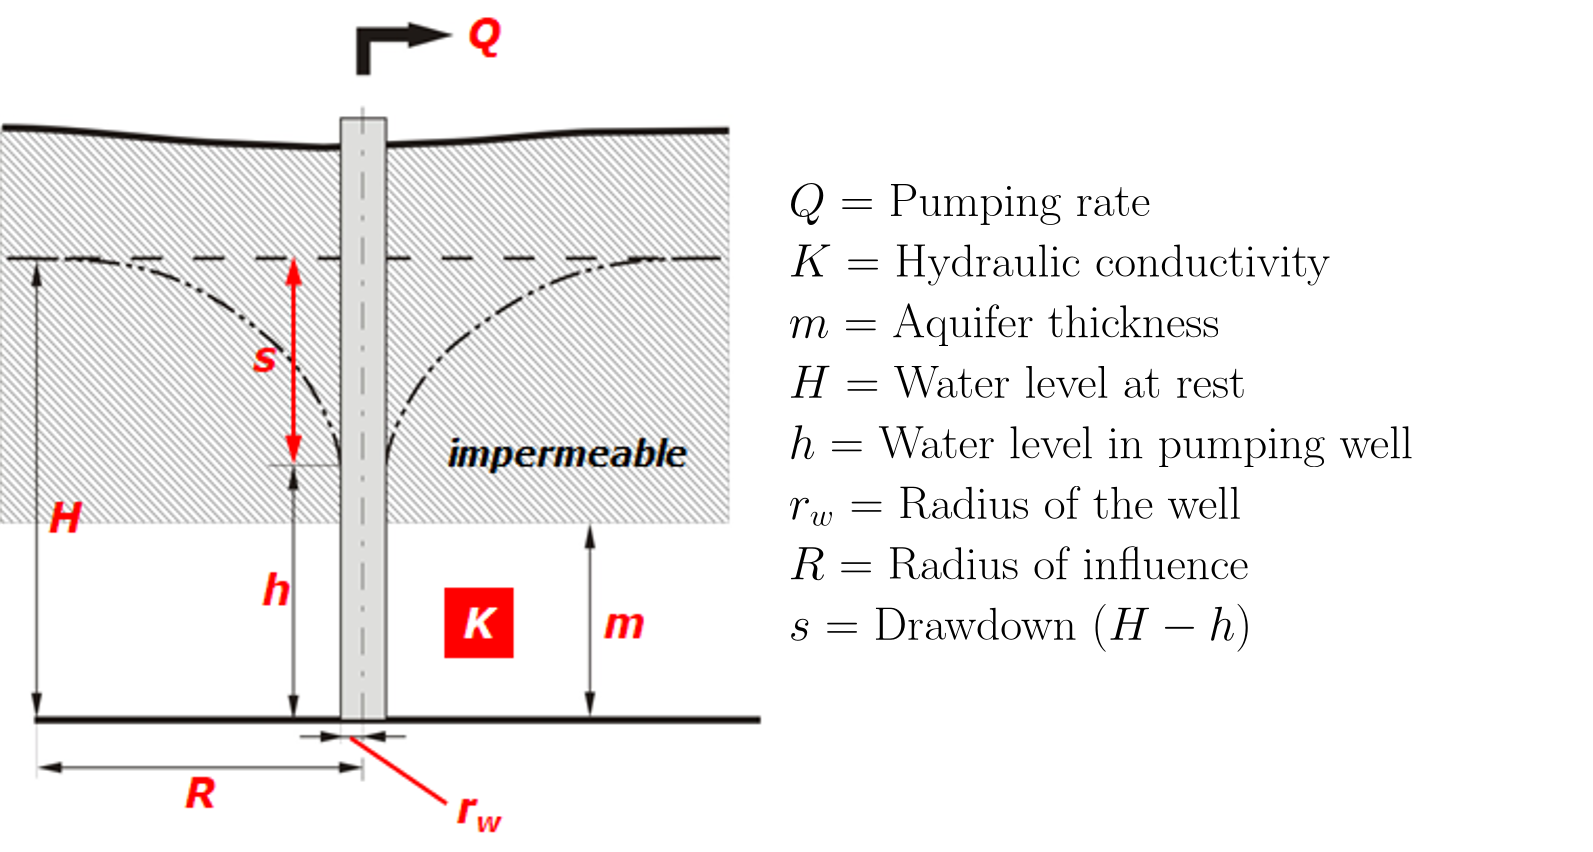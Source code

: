 <?xml version="1.0"?>
<!DOCTYPE ipe SYSTEM "ipe.dtd">
<ipe version="70206" creator="Ipe 7.2.7">
<info created="D:20190325002519" modified="D:20190325003253"/>
<bitmap id="1" width="378" height="387" length="59353" ColorSpace="DeviceRGB" Filter="FlateDecode" BitsPerComponent="8" encoding="base64">
eNrsvQd4VcXWPu79eVVIbySEjoqCFbtib2DBilKkK70IFkCadBEUREpI6AoWSnrvCemkQgol
hAApkFBCCS1A+K+91zkrKzN7H5Dr+b7r99/z7IfnkJxzsvfMmnfed601a65dM5rRjGY0oxnN
aEYzmtGMZjSjGc1oRjOa0YxmNKMZzWhGM5rRjGY0oxnNaEYzmtGMZjSj/d9rxdfCllzr0uXa
LbeYLni9JAx+bDSjGc1of1sLG9YAMuLVxQAcoxntv7bV18NV/3d9W1pq8tDPBm39Y1Px3j2X
6y42+kPmv4V/jl40fod6WWhLuuhDDV7DjDE1mtH+W9Gm/m/8tqTtCU1v+7eTXZO72rTq9uor
k77+atuWzSXFxVcuXxaApf7aX/+7jVhNl2thZh5THHatCwOcJQa/MZrR/ktb7dkzy5YumTZ1
8uwZ0/Ga9dev2TOnz5sza9jgQS093Np4Nmvp7trMyd7Zzra5q/ODHe/t8e4782bNjIkKrz56
5KYVlCXFVLyk4bfDwowxNZrR/jvbseqjj3d+yObf/3Kzt3FVLlsXe5ubu9ydHdq38Gjn6dG2
helq3byZp5uzm6Ots11TTzenRx68r1+f3l7Ll2amp586VSMSLQtCihMbDfYSZqCN0Yz2D0Cb
Y1UvPvuUh5N9++YIEe6EFX/t8lQ+2E69hF+1U3+rII+rE4CSk41NmxaeLz7XZdyY0b9v/DV/
184LF85f5y6HWfbMGGhjNKP9A9rxY9UvPvu0h7MDIkObvwYyNwFN7m09PVp5uAERcrazcXWw
bdeqxQvPPjNm9MiAAL+zZ89q3WNxg2emyxKt3y8x/DZGM9o/BG26eDg7ItTcBNrc2Kea0+s2
niiv7EC4KY6dTvd8+O478+bO3r494cKFCzeDNsOMILjRjPaPUFLVLzz7tLuZ2+AF3KO5q5Pl
C2SRp4sjvvZQ/23ZzEUPfNp5urdSXMd2znZN3V2cHuh47/vvvjN71qzw8LCK8vLr3SNDG1lJ
cZeOJhYZzWhG+29Fmzae7h3vavfUI50f7/zw44/A9RBeT3Q2Xfwn+OKxzg8/9dgjD913L3xW
9dLg9wBqNQMUcrZtCiDTvpXnay89P+HL8b6bNxfv2VN36dJfuMthtzSClGIzCjXKwDGIjdGM
9k9CmzYt3EHjfD5yxLGqo5UV5Td4VVSUgSLb9udvQHJau7u1dHV2cwAaY9fS3f2pRx8dMmiQ
z8qVu3Jza2vP3uRdcs+M3mW4h41mtH8Yt3F3sbedMmniTXxVfGz0Hbf9y8PFsfOD9/Xp+dEP
C75PiI87ceLE33OjFvYsdBlmsBqjGe0fijYTv/4Kf3vdlF+eJJObkzXh6y8DA3wPlpbU11/5
+++1OOzaMGnzghGEMprR/rF+Gxd7m4lffyliimXMMe17qhd/eq2+/tq1+r//rsMMAWU0o/0f
RJt6vav+mnnDE99laYKYa+xtfz/csCiVkc5nNKP9Q9HG08MV0GbCF//t962xH9zYAG40oxlo
YyXAaew3NkiO0YxmoI3RjGY0oxloYzSjGc1AG6MZzWgG2hjNaEYz2t+FNl8baGM0oxntb27H
q6tf7PJUc2eH9p4ecLXxbM7RxpwpU290lNGMZrT/lNtUVT375GOudk1bNnNp0czV083Vvslt
X30xzkAboxnNaH9vO3H8WLfXX23fuuV9He7qdM/dHTvc3aZF8+lTpxhoYzSjGe3vbVcu1+3f
v6+oMH93UQFehQX5lRWVRs8YzWhGM5rRjGY0oxnNaEYzmlbTrgZh+GiMZjSjGc1oRjOa0Yxm
NKMZzWhGM5rRjGY0oxnNaEYzmtGMZjSjGc1oRjOa0YxmNKMZzWhGM5rRjGY0oxnNaEYz2t/e
Kisrjxw5YvSD0YxmNGu3pKSk1NRUox+MZjSjWbsB1GRkZBj9YDSjGc3aLS0tbccOA22MZv0m
1x6o/3u+UriM9r84wpZbZuaOnJysv/MbjfZPA4D6RrVhrxpjbLSba5cv182ZPXPkiGHjPh+j
XGPHwjXefH05flzfPr36f9Lnqy/Gjx87RrjGjR39+edjhg/5zG/bVgNt/n9MQf73kbDeIDf/
hHbmzKluXV/zXrli29Y/N//5++Y/f4Nryx+my3/blvlz5yz4bm6A79Ytf/wuXJv/+C0gwG/s
qJHfTJxgoM0/g6Dc9PV/vT+M9j+BNqdr+vTpVViYd/z4kSNHy48cqeDXyZPHQ0MDw8ODamqO
Cb/CC8Bq3epVM7+dZqDNPxFCbhBj2E/q6602wHV1F5ctXQK29P28uQvnf7do4feLF/3w8+LF
K37+efXKlb+sW/vnb5v8t24NDQqKjoxIiI/LSE/buTN39+6i0gMlFRVlx49Xnz17pu7ypb+n
e9VGrw17+1va2TOnevfumZWdcbjswIEDxQcO7IerpNR0lVeW+fpv8Q/cVl55mH5I14HS/VVV
R7xXLDfQRrDP/8PtqtUGeHdR/v2dOjT9979c7Gxc7W1dHWxdHGxdHe2aOdm7Ozt4uDg2d3Vq
0cylpbtrSw+3Vp7ubVp43NW21X333NX5gU5PPtb5+S5PvfbyC291e+2j998Z1L/v56NHTJ30
9XdzZy9fuuSX9euAm8dER+7ISNu7p6iysvzUqZrz52uv/E3QZLS/hjZZOw4fPohQwy9YMvz8
tgUE+FZUHpZ/C5eBNv9zXKYeJvrVq1cvX7lSd/nypct1l+ouXbh0Ea7zFy+cg7lz7tzZc7Vn
as+egTE9c/rU6VM1p2pO1pw8UXPy+MkTx08crz5+rKq66sjRIxWV5WXlZYcOHyw9WFpyoKR4
f/HevXt27ykqLCrML9i1c2deTl5udk52ZuaO9B3paRmpKSnJ25O2J8bFROfl5FoPUbcnxD7x
yEO2t9/azMHO09nJzdEOAMfNwRZwppmjHbxwc1Ree7g4NHOyQ/zxdHXCF/DD5k4O7gBN8DY7
Gzd7G+VfOxtnu6ZOtk3ggm9r4ebcxtP97ratOt5912MPPfjSc13effONfr16jh42dMqkCQu+
n7/Kx3vrls2x0dHAmooKC6CHampq6i5dqoeeN5rV0KbUfFVWlPn7bQsM8IMXpezndP2Xoc3/
6N++evXKpYsXz5w+XXX0aGlpaVFRUXZWVkpyUmREuN+2rb9t2rh6lc/Sn5f8sPD7+fNmz575
7fSpk6dOnjh50oSJX3/59Rfjvhw3dvzYMZ+PHjlm1IhRI4aNGPrZ8CGfDv100GcDBwwe0G9g
v0/6f9K7X59en/T6uPfHPXr2+OCjD9778L133n/n7XfffrP7m93e7vb6m6+/2u2Vl19/+aXX
Xnrh5eefe/HZLs8/8/SzTz3Z5YnHn378sScf7fx454ceffCBzg/c/3Cnjg92vPf+e+6+r4Ny
dbrrro53tr8Xrvbt7mnftkO7tne3aQPXXW1a39m6VftWLeFq18KzrSdczds2b97Gw6OVh7uj
bdOPP3i//uoVK/VnUkLcnJnf9u3dq/dHPV589tm+PXv1+agHEJVnnnj0ra6vdnv1pVdeeO7h
+zoCInV54rFHH7y/493t72zd8u52ACGu7gA4zg6AJ82AFNk1hcvd0d7ZpgmgDeAMkCIVkRwR
oDxdnJoDRjnZAzS52tk42dzh1PQOF3sblUc5NHd1btey+X0d7nyi80MvPvvM29269u/T6/NR
I7+dOvmnHxduWLvG39c3MS5+Z17egZKSo0ePgHyDReAva2ALku2/w4FmjT9+XW6zbetmoDdA
PnW4zVHvFStmTv/W6jNe4+H5f66ar3rNfvmLN3UVeAIwAeiTPbuLMjPSY6KifbduW7dmzZLF
i2fNmPHl+PGfDR7Uq8cHb3V7/eXnn+3y5OOPPvzg/fd2AGLfysMVTBoWXOD/ro6gBWxc7JuC
zZsWWTBs2yaO8K9NE7Bwp6a3m/61ucNZ+eEdzrZNXGybKP+qUwbmgvlfWK9tYcmGCQJLv7rQ
27mpKoMud1VxuDvbm6WHg4e67pMMwenW3NXR00153Vz9IbyGn+B/YSbia2VWujk3x/c7O7Z0
dfZ0cbS7/d/vv/vOlSvWQhtvb6+y8kPwAv5EQkJCakoqvt6RkR4WFnrx4sXz58/n5GSvX7f2
0MEDZYcP5eZm//jjwtDQ4NSUZED46VO/mTd31i8b1gImjB0z8p233xgzani/3j0BnB958H4A
qIfu69ihfZtWHs1aN3f3dHNxtrNxVDgPdJeDiyrcoOuwZzxU7FIGUeVUrsplAyMCF7ynZTOX
di2a392u9YOd7uny1OPdXnsZFoLPBgyY8OUX8+fN8Vm5YtuWzTFRkVk7MoqL9x0/fuz8+XNX
rlw2iM110aa8/DCMZkREGLywpKSmT//neFeugt2ePn2qvOxwUUF+WkpyRHjY5j9+9/ZaMX/u
nAlffTn004E9P1Jg5MUuzzz20APAAe5q3bKtp0fLZq7uYJZ2toAbrvYKw29muuxgmiszFya1
s2meItoAGsB/4V8wZrjcneG1Pb4GC4cLDJ6WVGeF9tvg2/A1XPhzR2WNbngNF3yPq4Od8hrn
i7NpvsBrWJrhnfAl8G9LdzeYVnB5uDjBFIOrlYdbi2Yu8KJ96xZtWzSHqdfG0+Putq3hv+1b
ecLrjne1h3nUoV0bYAz3dbgL+MO9d7dv18oTXrdv3arvJ32shzY5eTmR0ZEHDpbif+MTE3Zk
Zpp+lZubkJiIr/cVF0dFR+FrGMfIyIgLFy6ouHQ5OjrqxInj+Kvk5KQ9e3arFPRqanJycEDg
yRMnDh88GB0ZCTQz0N/vj982eS1fNmhAv88GDxw5bOjHH7wHTObh+zs9/fijne6+EzoH+q0l
sCYne2c7BfwBh0HBKWrO0c4ThJsCy/YqtgMi2aCvCQcXhkYhSK08oeseur9Tl6ee6P5m136f
9AL0mzblm8U//LBhzdpAP7/tCfE7c3P279t3pKLidM2pSxf/95xIFnjU30puLKMNXPv37ysp
Kdb8lewl/t8lgDBep2pqKivKi/ftzcvJSUpICPL3/2XduiWLfpw5feq4saMG9e8LSuSl559V
qcjdHdq1bu3pDoCgLl62ysS3VyW/vY070G9nB0/lcmwBxNtF8QkoP3RRGLiLykDgRUs3WPSd
Wrq5tGrm0qFNq453tnuw070wMV9+rkvXl18EpfPM44+CGff7pM/A/v26vvrKoP79xowaOXb0
qA/ee6d/3z6TJnw98asv4cWAfn1nzZgOs2D0yBHw3wXz533/3dypk7/p/0mfxT/+8PPiRfDf
TwcOgBervFeuWLZ09IjhPy364dcNG35Zvx6W1B8WfL91y+Ytf/4JgDl31syQoMDgwMDlS5fM
nT0zOjIiOiryt42/gpSLj41RhF54KPw8LiY6JysrNTlp8Y8LY6MidxcVguX7eK0MDwkBO4Bh
37Zli++WLZUVFUcqK2Jjorb8+Xt19dGiggLr+W32l+wH9hIQGFBSUoI/iY2LS0tPx9fpGTti
4+LxjxcUFISGhtbV1cHrqqoqPz+/6upqxZjPng0ICABVi6QoMjJy185d+PHMzMzU1DR8XVKy
PyUlBV/X1JwEvIIPwuuTJ47/+sv61JSkfXv3ZmZm/PjDghnTp6xZ5T1v9syxo0a88uLzoGdf
f/nFpx97RJWfbdq19IQ1xdm0jtg52d4BuAQ/AUGn+JEUyeYIlwesLA52wFFB2Tk2Vcitq7IM
ObVwdwWEf+Deu59+/JFXX3iue7euICGHfzoYVPbcWTN+/mnx+rWrfbdujo4Ih2HamZu9f9+e
yvLDx6qrTp06Cdy7ru6ilRxK9VaTVyrafGwBbUpLS+DSRpsD+4+qaAMz5e90hly6eO5cLSxb
sE6BUquoKD9YegDsPDtzR1JiYmR4WICf7++bNq72XvnTDwtmTZ/65edjhwwa2PPDD0Big7R/
6rHOIGpgHGE0m7s4NXMAcGjq2ETRLIqcd7ADlAAMMesIZ6QiQJXBYOCFImEAcBxsQVa0cne7
u22rO1u37PzA/c89/eQbr73y/DNP9fm4x4Qvxs2YNmXIp4Nham/bvDk0KGjxwoW//frr3t27
gTz7btsWHRV16eLFukuXMnco90xGHhURgcNz8uQJUAe1tbXwGpZmWJSPmxflpKTt8E58nZeX
m5ubY5qM+4szMkxTD/h5YmICvr5cV5eQEF977hz+NyU5uazssHmK7SgsKjRFfHYX0e7aI0cq
Y2Ki0U5OnaqB6Xbu/Hn1qy5HR0VXVlaa7yQpP7/AxC5yspOTksrLyq23WOzM2wn/1p6tDQwI
LC4uRuOOj41PTzMDTlpGbEwsvi7MLwgNDrl44SK8Pnr0aIC//7Fjx1S2c9rf3x8B5/LlyxER
ETk5pg4EhImPjzd3bF5YWBjyNHhewKia06eUv15bGxYedsw8FgmJCYcPmzoTei8mJgZkEXCk
+NjYhd9/nxAbB6i+2sen/yeffDX+889Hjezbq+fLzz37UKeOjz/80J2tW4H9KGbm4qTo5Sa3
u9nZeCpcF5gtsFm75m5OihNJ9SC5A0lWPNtNXVXprf5ro3IkJyCZd7Vpde+d7QCXFEn45BOv
vvQCmHqP99/t27vnZ4MGjBo+9Mtxn0/9ZhJY46IF369Y+vO61av+2LTRf9u2yNDQhNhYIPA5
mZmF+buAR8E0B4Zw+nQNCNMrVy/XX/sfdYCfP3e2T++egORlZYf0IMXCZUKbb6cjUADe1p49
A2sELIiAUXv37M7flQdfDksqPHVESIj/tq3QD+tXr165bNniHxbOmz1r+pRvJnw5HtaOYcBo
+/Xt/fFHH74HmhvU8IsvPPvMU48/1vnBB1TCcOc97dvc2boFdD5oAcUrAoREGREbHBp1dJSw
BZBbDxPRdWjh6tTcNJS2zZ0cXAF2mt4OUshTHURgy0B3geS89tIL73d/8503u4LGnz1jOtCG
eXNmTf5mYkJcTFZmRkR46Lq162CCXzh/fu+ePUGBgbi+nzl7Jioq6pw6zeEnsbFxZeWmyRgH
JHnXLvOinJGYYFYBe/eGhIRcunRJnfJHwMhPnjxJc6SsrAwX5fDw8F3mjyclJyea8SonJxem
z1XVJ3nw4EH4yJkzZ+D1iRMn4HW5+tfhy+FPwOpvvqvYtLQ0Wt9hucePA3+Aj+DNw50APcDZ
erb2LPwcGC1qkKjoaJIzcCfwzdYzxVXePngPMOWhZ/Ae4BnigOGYHyEjIyMmOgZzfgryC+B+
QBcj4Pj6+uLHoU/gEYCg4SNwwAHESEgwofTOnTuBIOFYAOBADxw/flxdCE7CawQZ+PLg4ODd
u3fTx9PNXGv37j3Jycn4uqK8Ijo6Etf5E8eP/frLhpzsLFgi09NSv58/b+b0aT4rvebNmjVi
6GewGsKy+NqLL3R58vEOd7a758727Vq0ANkFyxwAC6g2WOycbYEg2XmoXiPVBQfq2AlfwBsU
ta78yh5jdiDf0CuI9u/KHXrwNvhaN+fWzZuBUr7nzrZg6g/d3/Hxzg8+9cQjzz/z5CsvPvf2
G69//MG7/T/pDbNv3JhR33z9FaiABd/NW/rTIh9vr42/rN+6+c/gwICYqIjkpMSszB0FBbv2
F+89dPBAZUVZddXRmpoTtbWnAbiu3pBjqv7EsaqePT+ywG0sXCWANtVHNm5Y/+QjnWGedn3l
pReffbrLk489+ejDjz50/4Od7unY4c4O7du0beXZqnkzpcfUx3dTHBr2rthXqn6h7nJRSYWb
gx10puLzdHKAC50hSlc7q+4RF0elJxUuqvjx4CMY38QRUd7p4qj07V1tOz/QCW7g5Re6gHoa
8Emfd956c8rECct+/mmVz8rJkyYG+PsWFRYWFRWCGNlTpJgTUJHYmJhD5rUsKytrV36+aSUt
LASbN1OUkqCgIJynQODBMoHMK7h9/nxgYODevXvJyLOzs/EjMFno42C68PHzKpcAI9+2bRsa
+alTp+CrDh06hIsyAA6sv6bQsNrMgJMDv4I3wGt4M8xKQCoEHJhuFRUVyoPU1cE0hNlk0iOx
sTRHAHAAIREtYT7CxxGvUI+YAEfVIybAqb8K79+xYwd+vKioyHr5fakpyWFhIVhMSQGcoMD9
JKkYZmbsyIiJi8VHKCgsCA41oTcADo2FLKk0AQcgHRgOKrLKisoAP//jx46r8qrG39ev7HAZ
AY7y4OaxAMpHYxEZHoEEqXj//qCQ4POqB+ns2TPwtfAl+DZYLKqrj5mcUfHx2VnZV69cAYIU
Gx3z809LkpOSI8LCNqxfM+TTgbNmTPt22uQvxo5+u9vr3V59GVbAF7o81fn+jne3bQ1AcVfb
Vm1aeIByb+HqrIQM7Gzh3+Yg4hzsXOwUx5GH+TWQIvOscTClCrg5Y5hA9Q84wsrr4WgPF1D9
ZspX2cBC7GIDVxPgYA533ObY5DYnGxtXe5iJMONcWjRza+UBq7Nn+9YtO7Rv90DHex57+EEA
zJeee7bbq68AOfjog/cUojVwwOgRw4DmTZ8yGVbtaZMnwWv4CRAw+K2iQ199+YXnn83Pz7sJ
tEG/DXAVAGcMNarYawqIALugOIga+HBC3ylCB0ZqmqkRAXSWok9VwRw7BXNauLl4ujq3cndt
2czl7jYtAT3uv+euDu1bP3z/vS899/Qbr774fJen3urWdeSwYV+OH/fpwAHjxoxev3YNQPFP
i370WrGssLCgtPRAdFRkVFQEDjSQc1qMQLZER0fX1V1WbaMW5iYauTpPw4qKTGtZXFxCqpnG
g2kBgKBp7du3LygoEOSeOk/ByH3hX5UongsKDNq3xwQ4YIpgWgQ4ROPBdAFw0LeJvALdDgA4
MEdwVYU7AYslxAALJ8ABcQXTB+8EJhSs4wg4uCgjQYKPw8JNBAkkAAcceHZiOICQCDgwW+Gr
uAPE5D+pvwaAk6kyHLi3equhDVgUCEx4BBwLwHO4B5OkUsaiMcOJiaGFIDjkOoAjSyrOcKCf
Eb2BHAJiA24T+BPDAQvhgMPBH74ZPw63SusIrCAE/jDQ8HNchqDnYmJjaViBgtJDwd8CUMXX
R48cgWWooqLs9KlThw8dXOXj7e/nC9QiPi4GFMHUSRNh0vl4rZg941uYwlMmTfhq3Ocjhnz2
8vPP9Xj3nY/eexd01hOPdH784QdB/j/y4H333tWubcvmd7ZppSRGurl4ODm2auamsCMlW8DG
3dEBCL9Dk9ucbe4ATaf8UF30MY7pbk6t9FSdURTKxJidiUcpiQRNXcyXEkJF2qA6QpUfmmKs
NrZ3/BtoVVHRzsOHSynZRvDbWAAcBW1+2+Th7GQPd2sPgGMLMsfdxQn4G3CMNi2aI4W7s3XL
Rx+8/5knHgXyA7Tn5ee7fPRe914fffjG66+BbgIlNXnihKGfDho5dIjX8qWrfVbOnT1z0sSv
Q4ICI8PDNv6yYf68OXm52fv27klNTV67ZnVlRcW52loYBbAH9O/B5IqOjjl2/DitXzi4OM3J
X5Gfnw9zEG0DBhc+DkaF85SUiLqWNZhWXFw8eRQFwIF5iogB5g2mhUbOTQveyRkOfA+Z0x5Q
ZI0BBxmOsqr6+2syHAAcklQAOPArRAx4M0kqDjgwAeFh81V6Vt9YjyDDwY8jw0GqhrMVAQfl
DAIOvBMJEkwf63mJi4oU9Qf8CjqTGA50MgIOqkIaSgQcvBkAHC6piKShPuWSCvqNLITAHyUV
WoUgqUjeCgwHBoIAB8aXWwV1JmebAEFkFcoyFBlJVgG8EcAfH2TPnr3wV8gq4DV+FQwlfAQe
zWxISQcOlJBnLy3VZJ979+yOiACqdgn+REnJ/l9/Wb9//z4Arj27i7y8loWGBOXl5iRtT1z0
w4L58+Zu27J5/dq1s2fOGNi/37y5s6ZN+Wbc2FHdXn9lQL8+/fr27vH+u888+RhcLzz7zJOP
Ko5QmMUPdbr33jvbwVzGUKaHixOGVjEMCoRK4VQuTq5q4BUoBAVhQcI0cwLWoaDE04g2ZQf1
0MYC4ADarF+z6r233lq+dMnqVd4zZ0ybNXN6RHhYQnzchvVrvbyW7927+0DJfuAYIGaPVVcB
yYQ+2bp1C86OU6dqQoKDampOqogBQiYaSYLi7khPxQimihK7KKBw4EApzBQcXBgRsAekrPCF
tJYJap2zX1juSa0D4MDHEXDANsDM+GIENkzsl4xcMC2YCySpCHC4aQmAA9/DJRWYE0kq+DhJ
qhsHHJwj6MNBhgNfQg8iMBzBh0OSCiCFJBU6QGSGA+8EgwcaYD20WbduDZgHjQUxHOhkkw9H
kFQZGfBfk6QqKCCHGKpCYjjkNMax0GQ4KKm4DwcZDoI/oTe3Cs5w0CoQvdEqOPij1x2tAlYZ
AhyQ6hxw8OMotBFw4O/Cx9Gzx8EfqVpubh71Q7z5QQoKCyMiI66oX1VZWQEPhSB84cL5yKjI
48z7XVZeZs4uyN6zd495EdwdGxuDA3ywtHTLls0wCrVnz+7bt9fbeyXQ692FhRnpaUsWL/Ja
viwyIjzAzxega8yoEd4rlv+w4PvJkya8/2738Z+PGT50yKeDBr7R9bXhQz+bBqpq5ozBAwfM
mD7Fa9mSt9/smpeXpamk4IexsdFxcTGaPuSSA8VVVZWrvVeCkLlcZ3ITAXgeNKdMQD/QTNmV
n5+w3TRTDh46BOwXwyjKChIQcEQFmdracwHMtIjAk2nxeYrdCNOKFiOcHbiWCaYlAA6pdQ44
8lp2I4ADtoGhJcGHQ6YF0wHeTw/CAUeQVDTN0c+pBzg0R1BSEeDAs9ODEMOB3xLD0QQcznDI
hyNIKnIaw7NbD22ioyPDw0PxEYCcwCPgao6AQ5KKPwLOU5JUAsO5rqTiDAeXIZJUBDjcnwZf
Du8hp7HsTzP5cIqLieEg+CPg4CrGAYczHAJ/znvhTmAsEHC4eeODkFWkpacT8OYXFISGhZqt
4lCAeRlCowI7UR5E5b1o3gLvhX6AOyFxR0szAC/MGjR1+FBiYgKVK8/ISKeZAjaZauZahw4d
jDZnRsHH4+PjTp44Nmhgv8zMjMOHNfCksrL8zz9/37LlT81c4hLgNtWVIHzGjR0dFRVZZo6J
wF2ZCbwyT1NSTN6SrOzsqKjoK1dUj8GBA4GBpnmKpsXVOpk32BK5KLlaR8DhI4K2wRkOdDh3
D3Lb4KYFhsQlFc1T+HJOnjngQJeSWse1DCkKrqo4R7ikEkwLvseCpEIVgKsq+g0QcEgFJLMo
FdgbSSowJPg4+XB4lIoDDjctWF4pSoWAgyPCoQ9HBFdV6CvroQ1YVFnZYXoELqm4DwclFbmh
BEnFlQipQi6pMORHnSn4cCiNB1cxNCo5SqXnwyF/Gtwq8V4EHBwLvgyh+5ozHAJ/tAo0KlwQ
Gwi8nz/MPNN6Gha+08xw0lJS42NNq1j+rvwweBAVJQ4xwDlVcyrAP+BQ6UFMTgsNDikyo0Rs
XAOG80gE8l70Vxw92pDadF6dHbSewhDQegrfQ10K9g9diiMC8+K3Tb+++87bubnZh7XYC3Ab
WHGA3uhwGyUCvnLFsu/mzFEoa2BAWXmFybyDQwrMqRrxcXGYha6Yd2ZWdKTZRbl/Pz2IoNah
qxuCsI0ZDpkWVyLIOWlEuFrngAOTVE9S0ceRxjMfTiOGQyPCXbVcUqEPBwHHgqSSo1Q4Iiip
5FUVAYc7jS1IKqQoXFLJgCNEqchpzEyrwYcDX4jswqp+GxDdBP58LLikgq7WZDhgFfgICDjI
cHAsyA0FPYOYKfBeznDQs0cpCvAR8qfBV5EHnluFEKXiDAdu2JQ3qOIVBxwkSALv5ZJKYDhc
UgkPQsiZltpgVPxBMHZ5Sk0oOn3qNBkVPggmSwhdqhiV2XmuLENgVKfPEIHHBZGvpyo1jaYC
5rxLuXmXlpZ0f+ftnJwsbTwpKb5Odl+1gjZzZs7ELvX1NZk33CfQ2l35u2RikNWYwPsHNMwO
GNDKI5XkHkTAgRHhQViu1rkS4f49VOtcUtE0lyUVWibHK24bqNZpRPiDcKcxkmdCTqLxMEe4
pAKA4pJKc0Rgmm/bto0vysh+hUVZABziWug05lEqfBCUVJo+HOhbgeHIYXEYEXhNf9Eabdu2
LTisptmhsk0YUHgc2WkskDToVR6lEnw4XBVyJcId+LQcwzylKBVnOEKUCjpTk+HgWHDAQbrI
HYMWfDjcn8aTJRpJKjU9oKRUeZA6WIYiGeCoqxhJqpCw0LrLdarv4qBfgP8p1SrQqBBwLkmS
isx7J9DmMNMqBgAQCOZ9RlyGkP+bwm0qw6F5yj0G8KTwNvhbl+su9enTKysro6zsZnKJq6qP
rPb2Hjxg4IXzF0z838+fJFVoWNiugnyapxTcgVEmDN9/oAS67iy6Po4f8zWvZZzhwINwSYVr
mSypYChpMeLuQcG0OOCAafH0FaKs8C9JKgs+HMG0KA+HOyotqHVhRMi0cFXlgRUuqa4bpcKw
OM5WVGTlGiK3XpBUgg9Hk+FA11mP24BgT0iIw87kJA3XU5nhCI+AVsElFflwyA3Fea8cMdST
VKTT0Sp4WJz7cFgSZqOwuODD4ZEITUnF2SZMZE1JxR34+CBkFemqD0eT4ZBVYK4FrmKYDnpd
jwHyXkRO7haDeyPAQdcHZzjcvAG7Thw73q9v78ysNDUCfuCvptxUVR1Zu8p72GeDo6OiTlvM
a8UHoYwXbt6Y14oPYmI4lZXCWmZBUiFycs4pSyrLTmMyLR4W5w8iqHXoQyEsjiMCfQ4jQj4c
klR8CUDT4pKKPwgxHLDJG4lSQX9yp7FmlEr24RDD0QuL44jIgGPKt7Ga32bXrjxiWcJYaIbF
hUcQJJVmpjFXIkLskm9t4EKbpyhwH45g3gLD4ZKKzJuzTQQcxCu8EzJvnhPFAUeWVLgci5KK
6XSM1mE/8JgIZzgoqTQ9e9yoYBWjbFILMRE9wNlfvP+P33//8MP3cnJ3qBHwm0Eb7xXLv5s7
R9mrEhhIea2cwCuSymzeSiUBM3LqxUS4G59LKgQcwWnMfTgUpSLXB5dUsg9HcBqjaaGk4kbO
JRVnOAQ4fET2q84oHqUiHw7PNOaSitsGZziYaYxzBGk8LkaC01jPh8PXMm7kYJk809hCHg7h
FVE1q/pt9u/fh7yXAIcH2qAfBElFsUsZcOSJxmcHWAV8nEeT9aJUFsLiXFJphsU574Vb5ZIK
Pn5dSQUv9NZTHhOBr+XakAMOd0ZREJYLbR6l4pIKu5QzHDIqvdglMhx8EMwm1fTh7MzNe+ut
rjl5uHPh5tBm2ZxZMxrYr/ogAoHnLkpBUvH1FHoe11MEHJyngg/nRqJUPCyOI0IZF/DnyLSS
1KYZFieCxDMukDxbkFQ8pxRNi0sq2bSuu7WBSypkv3phcU0jxxEhScWdUfCwmgwHjJxnGtOI
IFWjnrdGCwsLIasgDzw6jXmUitJXeOKfADiUL4eePXIac1UIrzV9OLLTmBL/iG0KgCM4jTX9
aejDwWFVPZy+RJu5VXACz304yHA44JCkIqomAw6XVGC6HHDQKniuhWDenMBzwOFKhPvhOYGH
B+Hp6xSEvXTx4ief9MzMTtNDm+tm961auWLEsCEm2wDz9vOXGQ5yTgIcYDhcUvGtgkQMeO43
Ny0hLM7JsyypaAngkopPczksToADf52cxgQ4yH65yOUjIjiN8U4w8Q8XZQtqHW1DNi1O4zn7
tRAWlxkOl1R6UaoGN74kctHtANONklus0X75Zf2OHekccChZmsYC2SYCjuDDkfNw8OMwWNyH
wyUVdCwpEW4VgqQigsQjEYIPhwd39Pa1cd6LbPMGfThoVLKkwj6BfuCSCj6uCTg3KKm4NhQY
DjnP0THIvWo864OHxRsYTlra9sTt52tr+/btlaWPNiUlxUBxLfltVvv079snLi4WZ8dhZt5c
iWBeKxF4AByap0LWB4/hEuDwFC8EHL24IWc4gqQitS4ADncaw01SlIpWEDlKpUnVOOBw1weP
UsG9wYOgWkeuxSUVAY7gNKZV9cYT/8jI0bT4EkBxQz4inKrx3eLctKyab1NcvDc9PY3GgoMe
d+DLkor7cPgjUGei0xg1EcwO+LgsqQTA0ZNUgtOYZxpzJcJpsxC7JEnFwV9wfQiAw7Y2NFgF
vxN4EPi5JsMBgsHD4vQgPPCHjkFT4l9jbShkfXBJFWj2nFiQVNyHA/M0KDCwV++PsnMzNL3E
ZWWHIiLCoqIiNGv3AeepOlrp47V8/rw58KSK60Odp5zAW9gqyH04QkyEcr+5Dwe7lEyLA46c
aczD4jQiJHKvGxbnmcZo5Dgienk4fAmg/F5uWha8agLgaG5t4Il/MMTwtZoMR840Jj2i6TTG
vZ96TmP6OJkWfMrafhthCxLdA89dFBL/9ABHkFQEOHKytKZVCJIKFn0uqbg/jUepOOAIkkrO
NOZ7qYTYpQVJRYqMO43l+D55DDjgIMPhyxBnOAQ43Ly5pIK1ibzfPHYpbxXkDIckVWJ8fLdu
r+bmZWp6iSsqyrYqdYm36tUlrlb9NrNnfmtaQYKCSBuSbQgeAy6peJRK8OFoRqlkhsN9OMIS
IEsqYdeMZUmFIwI4STSeO6PkTGN6EMzv5fEItA2UVHKmsaakolRMMi1u5Jz9wscBMci0ZEnF
AUd2GuOizJ3GfAkg0giWAX+dcMkaLSEhTk7CFJzGZFTcKlBo64XFuaQC26OkJr7/VFAi1JmC
r5XSeHAVo6xvvrWBKxEYCz2nMc1TIUpF5XRkSQUPQpJKyGtFwOEZ1/jxhq0NauiTAIcTeGI4
vBAZPoim0EbzliWVQODpQRA5keFcvHChd++PsrLT9dBGOeElcJuFE158vFZ89cW4hsQqM6/g
5o0EnnNOTUnFTYtvFbxBSYWAQ5KKTItXErBgWnxVRdPiIleWVDLDoQeBERHWMs5wNH04MCIE
fels2wv34fAoFdgGfBUlFHGGwx2VaBuye5A/iCBy9fJw4EHgbdZDm9WrfQrM2Vlw/9yzR3se
uQMfE//kZAlZUlFwh/twuNOYRyLkFAUhuEOAwzONyWksJOhyBz5PluAuSu7h5GFxgffqhcXx
Tsi8+YMIDIdWMTmR/jRL/EOGI/hwBAIvhMXJh8MlFZm3EqWKjYFxtOwlvhG0Wbd6Va+PehDH
KCwoDAkN4YDD81ppRARJxQGH5qnlsDglsctRquu6PgRJZWHzJg+Ly05jpGoWAAenOQccvt+Q
LwFoWrSWcdvgD4J+TsrDoSiVkGks7KXSlFTc7QCWw8vp6DmNwbSuXrVWbcnduwvj42M1wV9g
OISZaBXch0NWIUf2NQFHs6QP7rDT8+GA6WJn8tAngj8Pi2sCDue9GBbXk1ScGFxXUqEPhySV
EBbXBBwebuO7RRpt3mzswxEYThjf2mCmatxjIEgqGNCY6GhAm+ycjP+E28yZNSM3NyfR3KXQ
zzCgONHkNDO5+sp1GQ6FxTXjEXKUiiQVJwY8C51v3ryupELb4E5jWVJpZjBy8swrn6DbgQMO
ZziakgreQKbFfTjoTUIjR8DRlFR8/46QMg13RVEqAXDkRAWrZvcVF+9VHyFCD3AoOsMllbAj
QJBUmsldKKnkTGNeoVSu+Ke5l0qOUmlGk/VyovgyxMPiglXw7CwEfzlKxe2T79wXEv9kHw72
A7cKwYejx3DQh6MJOHyrYIPTuP5aeGho166q3+avc5uSkmLM7sN8G8W8zQV4eSYn937L5Z6I
4Qg+HE3A4ZyTSyroUtmHw0eEAw4vGEIjwoUMX4x4lEqWVHxrAx8RgeHIpiVIKsG0LITF5Xo4
3DaEeAR3GluQVILTWDNKBZ0DH6fTEKzRsrMzce3gmCn7cHBY5axv2YcjPIKFsDhFqYRosl6m
MbcKIfGPGA7mtXIfjibgYPlE8uHQWAibNy1IKoHhkKSyADg3GBYnoxLMW2A4xCsEScVdlPgg
52pre/XqoUTAb5bbANpM+WaiqUsBw+MTNB+E7gQxnJZjPR+OEBPhkopMSyhEoMdwhLpVZBvI
vXlYnCf+aQIOzzTme6kEtc4fRF7LOOfUTFSQw+LkNObakFdUoG0vFiSVEBbn5SlojqDPWVNS
AYbDM1oPbXx8vI6oe3KFac4ZDo8mc8zkkgqXIdqbLDMcKi6kJ6l4WJwvQ4IPh7KzOMORN29y
SaU5Fiip+HpKkooiEddN/EPazDON5b1U3Pst7BaXg7Cc/wvxfSHrQ5BUPA+HO43B+C/X1Skn
vNy836Zy7Sqfj3t8QNvTkpMadu5AP0M/IOfkWegW8lplSUXpKwLDkQOgQkIRr1DEN1kLmcY8
AMolFcxT7sOhVEycp0iQ0HOimWnM4/ucc8phcRlwUBtq+nC4acmSiofFLUSpyOOqqQ0FScVN
C7rRekoqIyMtLCyE/EiC31uzjAxKKr7NhIcSNKNUPNDGN7zwrG85lGAhLM73UsnyVs405myT
eC9GqXBY+SpmQVLpJf6hpOJh8es6jYWYCHUpzg4uqTQBh5u3kGbG81ojwiOyduzo16/PdWJS
AZa4zaqVK6ZN+Qa4AN8qSCOCPhySVJrEQPbhkKSCzqEu5WFxPUml6cPRTPzjDIcvAdy0BIZD
psUBh/ta0Tb0RoRLKkrQFUaEB0Blp7GepOJRKi6pOOBoSipOni0DDiInvN96XmIQ5rihgJ90
oympkOFobt4kYoC8lzuNOcPhgMPD4kI9HNqgZxlw0Lx5PRxem0jY88gZDven8fWUJ/7xU2aQ
wAuAwyuUkqQSwuKagKOXaYx4xbc2IMMRolQCgSeGwwtlcx8OGNXWzZvfeON1Pb9NeflhFW1g
BMssKKm5s2dCT/CUaW7enLIKMRGqUCQUtOSAI6R4CYcoyaalWZ6Cxw3lejiypCLT4jReSFQQ
Kv6RWhckFXcaCyXRNH04lGlsIUrFAUc4SolLKm5aYOQ0R/QkFV8CUOQKXjWreokLCnYJvlYL
KQrCXipeD0eIXepJKtqFwfNw5EzjGwmLazqNOdu8CUnFK/7BvVFRCE3AkXmvkGlMD4LhNj0f
jlCegkepuKTi5i3k4eAqhpJK3i1ec+JEjx7vZeek66GNr+/W66LNjOnTTOspsN8cDY8BLPc0
T+WsD9q/T9VXBOTk5BnzWvmIkGk1nKPRuLAPOo01N1lDn/AR4YBD05wzHL6XilNWDO6QpBJG
hDuN9SQVT8Xkap1LKi63BUklbN7kgKO5BPDEP1lSkTOKMxwwS2vn25w6VUPE4LqSiidLwPNC
B/L9MuQ0tsBweJSKeC9P/BNqCMCf42PBw+IUhMVci7+aaSzspSJJJUSpNDe88G0mWPOEfDg8
01ivdKGwtYEIvFAPk0sqvZgIHpdD81SQVGDeV+rq+vT5WC/fBtBm69bNADgW0Eb123zY4DEI
C9ck8PAglDrOAUfYbCKUp9DMNMYH4XFDWa0L5Sks1GDke6n4mSZ6kko+tYF8OBYKcNGDCD4c
QVLxEqOaOaVgG5RQJDiNNSWVYFpyTWM5iV2uh4OAA38UPlKvNivlEoeGhlChPOK9N+40FjZv
8i1I1wUcPR8Oj1KhUWkWQ+MeA76Rlksq6Ey9xD+evsI9BtzDySWV4DTmNY25pELzRvtE4NVL
mSaGw6PJPKqOIpcYDteGQhCWHoQrEbDM4KDgA/v39++v+m209kkdOlSalpaSnp6qd7ad4rfx
9pr49VcwBXBA5YKWXFIRZeWSii8Bcj0c7sMRolRyWBy7VC9KpSmpeN0qXvHbQh4OP09EyMOh
cJuFKBWf5lxS8WrwcpSKAw5Vg+QB0CPqkWe8ogKPUlnw4cgHbHFJxTdvWrsK+tGjRzhdJCUi
RwwFH46MmbzEKNZrJUkl7D/lmcZ/VVIJgMMlFffh8ARdPUklWAXV+tArlC1LKgrC4lEgtHNf
2Lx5I05jXu5JiFIh0xMeRDBvCovzTGPojd83bure/Y3cPN1qWgA4cFmubzNv9iycXMUq4Fg4
mpAnVnG5zRMVhK2CMBzcGUV7HgVJxcPigqTiSwDtFhEkFT+XlksqXg+Hb3tB0+KSijZvCgeC
aIpcZDj4cTQtzSgVSSo0LU0fDpgWHXPGVYAsqfQYjuZsFTKNcbP5/0AV9PJysRQwv4frOo35
Bj0utIU8HJ67qMdwcCx4iVFNoc0Bh2/etCypiBjoyVsuqeTEPx4W5+spLzFKicpCprEegeeS
igdhuaSysHmTEwMEHC6pEHDKDh1+7723/7PafcvmzJxhcsoFBO4v3i+vpxxweFicR6n4JmuU
VDwPR2A4ckFLvQAoFvahEeHxCAFwiOHII6Lpw+EVinDzJkkqvUxjmeHIZWR4lApTMTXJs16U
ChmOvKrKgMONnGxDiBuSHx7jEdAV1vPb/PrrhosXLwjLMXcaC6uYXlic76WSDzvQlFQ8QZdH
qbiHU5ZUmoAjSyoub/kyxAFHk+HwzZs8pIJOY7IKTuCxeAs/7IzvFscuFaJUHHD4EQO8tjN3
UcoV/zR9rQLDwXl6pa7OcjWt66LNGh/vAX0/Oa3ap7KCBASSpNIzbx6lEtZTznBuRFJxqsYr
CQt5OLzOhpCKqXlgpTAi3LRkScWjVBxwePVazRGRExU0JRVlXAimxQGHmxZGqfhhkQQ4XI9Y
DouTnOFufOhD63Gb0NDgyMgIiuFC//N7IEmlBzjoNKad+/yYGKGMDI9ScYYj5OHIgCPUrdWr
vsjD4npRKtSnmpnGfJ7y6it/SVJxH44cpZJ3oQqSigBHkFQ8D4fC4jciqcACoU+OVFT2799H
rYJ+U2hztBLQZtTwYVFRkYjh8GjQDxxweEyE3PhcUvFyT3ye4lZBzcQ/BBzahaqZislLAQub
N7nIFQCHh8X5OXrC1gayDa7W+arKH8TyiNA059Vr0VGJgIPFJCl/EqiaXnkKUusWJJUFwOGS
SmA4+CDWroJ+4EAJna4un65CkkqoTaQZpeIkjWcaC1YhSypKB+XnvHMfjsB7NWsTYUyEolSa
iX9CEXXLUSpKMyMCzwFHri8HN0bLkObWBuFBeJfyalG8Ho7sw6HyFNy8heor5DSGp970668m
JXWzZy4oVdDnzMZABtVgpLJXFsrac0ml56KUd4tztW5h8yaXVLxWKmc4Qu63vLWBq3V01VpI
/EPTwigA3/NIi5FeZhRnONy0ZIbDybMgqTTD4pqnNgimBbehefImpwcEOPCd1otJFRfvVR+h
YfuqsMma7z/VAxy+E1YwKnJ9yE5jzULZPB2U+9NwGdI8CkTIl6MgLKYoEPhbqIcjjIVcB1LI
NKaouuDD4Rt/uNNY3kvF6+HoSSqKifBjrSxLKh6EJcAp3ru3e/c3cnIz9Pw2Bw8eOHjwgAW0
Wbnc5LdR1lNfv+qqasEpZ2F3Gy9SLYTF9ZzGQr6cUJ6Cb/zBEUHTosQ/wYfDvWqCpCLk5CPC
JRVfjPiICJKKB0BvBHAESUWpI3Iejp6korWMJ8fyHC15jwY/SkkIi5Ocga+Cd1qP2wQGBpDf
W0iLlTdZI2Zed2sDdzgIkoozHA44FiQV7TQUdgTLTmPsJZ4OKoTFeSlgy4l/FErgu8U1y0gK
QVheKoRLKmGrII9SCU5jitbxB+EEXigYqLeXSmE44QrgXFb9Nno7F0pLSwoL8+HSAxxAm9Xe
XsM++xT7pOpolZ/ZY8CnuSCpBMDhUSruNObuQT3AESSVpg/nxiWVwHB4prHmiFiQVJpRKjQt
vSVASMWUM435sVbCEaJ8VeVrmXDQAK+zIXjVGo7hYJssBD1Cf8IabdOmX+nIeGFrs+ZpxYIq
FACHMxxh8yaPXVK5JwFwKEGXH4Eh+HC40LYsqeSKf/KBlRZ8OPKR3JzAWwAcZDh8GdIMi1uI
UgmSigg8raeypNIz7+ioqDOnTvfV3ydVXg4j5RsY6K+f3afsyhw0oB/c1Tk8ta1xDUbOcGA2
aR5NyItUC3mtQqYxj1JpVplGwNGLUvFaqRbq4chLAN/dJkSpeFhckFTCXip6ED4iPL7PfTjy
1ga5ABdqQ01JxU0LfTg3IqkEpzHRA1rLrOq32b9/X1ZWZlxcvPwIgq8VekZPUnFiwE9tEM4W
l2uPC3k4PErFY5c861uQVALg8HlKBF724fC6VZzhcLYpJP7RXiohSqXHcKgfsEvRqIQgrHBM
pKYPhyf+8SAXL0EgxPc5gS8sKNi6efPHH3+gVkHX3pW5bdsWP79tFtBGPb1u9uHDh0iJHK2q
ojQz7jmRJRWPUtGIcO+3IKlgRGjvJ8+4QEklnxHAA6BCHg6PUvF9wXqlgOV6OFxS8fg+jxty
wOHIKTiN+RJA9bu4afFKYhZ8OLx0Ia/fhWeL4xzh5Wflk000jRxHBEwLetJ6uzKxCnpqagPv
lSWVzHAsRKmExD/NKBVuTLsRSSWcS0U+Z71lSD6wUmY4mDLNT1fhmzc5+GtWdeDl6TCUoMl7
uXnzLuUYjvNUT1KRTucEXqjfxQ/CFgpwUZfuyMh4443X9LL7QEBlZ2fm5GTpKSlzFfQZDQm6
5y9c0zoIm0SunqTiyIn1cHimMZFn7jQWUrw0JZWQccFTvKg4s+DDwUJ5/DgnjpyaAVDLUSo5
OVbeTkuAA08nMBx+TIzsNMYH0XMaCz4cHBHu3xPoAd+8ySUVHrBFk9oaLTo6Uk5f4ZF9nqUm
ZBrzJEz5hFzuhuI1jW+E4ZAS4Rte5LA4EXi9EzSETGNBUpGvlXsMBIYjCG29TGM0Kk0XJT4I
r1AK5iRsFeQMh5CTO42595ufo8ePicQHkc370oULffoo9W3KbjKXuNLHa8X4z8c05LUGagRh
ZR+OptOYJxTJea3caUySipfL5k5jLqn4dlrhdBXoQ708HEHk8sQ/znDItIRMY83EP1lSaTqj
kFcQ4Aj1cLgPh+IR8CCaNB73ftKI6G3e5IuywHBIUsGb4TX2mzXQZs2aVXl5GpU5+U5D2ddK
yRI8m9RylIrvpeLLkAVJxaNUsg+HW4VwGpSch4PzlO/cl8PimoCjF6USKvPrSSq+eZOrVOxS
OQ9HoGqCD0eTwAs+nEYMJyE+PS0d0Mac3XeTEXClCvrHPYAAoxEW793Hsz4oJiIEo/UOX4aO
ohVEz4cjJP5xwOFhcUFSkWmhH14zSsVNS97zKAOO5TwcQeTK9XAsnHcjhMWF7bQkqYRCBDxK
xSUVBxwhSoWAI1A1IQ+HH5JoPb/Nnj1FiYkJ9Ah8GeIMR9iCRFaBJUY1w+LcsycXtJeXIYH/
c6vgZdmEc96FsLgAOHwrFq+HIzuNBUnFncZCKWAyb571LdfDue56ygN/wuZNvaNABAIPH5Hz
cIQHSUlOiQwPV7hNTnrZTe9c8Fo+b86s/PxdQhCWMqOIwHMhI1QSEKJUwVrHxAhRKl5iVAYc
TUklRKlIUgkV/4TNm3LtcZ5pbGFrgyBy+WYTHqXSk1TCXip6ED1JJQMO39pAkqpK9aqRpBL2
UnHAoRGh8yPgKaxaBV2oksqXITxdXZZU3Ncqn4KqKam4w0GQVPycR73K/ALD4WFx7jGAseCZ
xkL6Cs80lgEHg7Cae6m40NaTVPwoECTwgtPYRAwY70UM51sFNQGHOwb19ibz6haCizI6Mko5
vW5n5n+wT2o5+m3wTvSCsBQWp0xjYdsLNy29AlwC4PBzaWVJxTON5dxvdA9akFTydlpenE0e
ES6pBIYj5+EIAVBB5PIKpRbC4lQSjYfFuWlx9svL6fCDBoSaxhYkFTwI4bM1WlbWDtnDyX04
ggNfU1JZSPzjhfLQDUVhcaE8hSbgcCUiRKl4PRw9SSUcdkCuD3Q4yOVeBd6rl/jHy8joHXam
GaXSBBzhYFlaT3mXcp3O4/ucwKNRYR4OTzM7b6qCnv6foM2kCV+boC89IyY6pv5avZxITypV
2DJpIfGP+3As7AjQ8+HwvVSCpKKwOPwJzSiVUKGIh8WFeji0FUtPUslxQ00fDi8Ywo0cj7XS
S/zT3C2u5zSWo1T8LCROD/Q2b8LAWQ9tVq5ccfjwIXksuOuDn1vBl2OeaSzMDvksPy6peMRQ
z4ejl2lMgMPZJqfNFiQVtwpcjvlucc57yWMgJGHyKBWZt1xkiZzG0KV0Qi6P73PA4QQeH0Qz
vi8k/tE8FWqw8xKjME93F+2+fOlSnz499c5cuG4ucXX1kXWrfT7+8IO8PJMm2pGewcs9cQKv
dy6tcPiycBA29+HIkko4I4AfP8cZjl4NdmGbHkxMPiI8bijsCODOKE21zgGHq3UOOBZMiyMn
BxxuWnz7D3YpZXLy2coDCty0uMhF5ORhcZ5QxOWM9ZQUcJvw8DAqlMeXYz5PZUlFWR96kkoo
IyNU2LiRPBxNH47sNNaUVLLTWN4RIOwW5/Vw9CQVDyUIaWY805h4hZz1QeupADhE4PFBNLM+
+EHYfPOmXqYx3Gd0VFR6amq/vr2zsjHfpkSGmry8HLgsRMB9vJbP/HZaRkY6zVNZUlEQliQV
3/5vQVLhAbvy1gah4jcsWBaiVFxS8SPP+FmoxHC4pELTkjdZ81VVSFTgap2zXwAcwYcjSyp5
Uxg9CNgbl1S0C5WvqkhZieEItVI1o1Rc5Ao+HG5aZORWze4rKdl37lwtLYiypOJOY7hVeV8b
D4tbyDTW20slnK5iIdNYT1LR5k3LiX+amcZ6+9oEqxD8aTx2yc8IoJiI4MMRwuIC4HDSKO+l
um6UCh+E12DnOv3y5To/363dur6Wl5sDJFYGk4qKMqxLXFlZrp/dtwxPr4NOoHM09Hw4Qlic
c04ewdTz4fDEP3lEOOBwhiNIKp5pzPdSadY0FsraC/Vw5BGxsHmTk2ccEb7nkReTvO7WBjAt
+LjmORpCAS4hSqUZFhcOwsPJLksqMC2r1u7buTNX8DFakFQIODg79CpzCp4TC5KKpyhoHsl9
Tet0Rfl0FSrAe61xSWQLZ4TxrA/uw+GhBCEmYkFSUSUx7AcCHF5kiXcpP4GUq1ReCkwIt/Eu
xZCKfOQxzzTmG/TOnK75+OMeQGI1a4Ei2vj7+1qqgu61fPrUyab9+7GxqSmp8p1wwAGo2bZt
G0kq0siCpOKmxcOOeoXyUFLxbXo88Y8njfAR0dtLBcZAyMnVOs/9QNeH5ohw0+L5clwb8pqx
mFOqWSuVIydKKiLP8CCypOJ7qYRwGw8ooGkRw6ER4RFMYVGG24BRsJ7fZvVq7xMnjguy7rqS
isdwSVIJbigLkkou6WOhHo7gwxEYDg4rP+ddSDOTiQHNU6HEKDnwLUgqHhbn9XD0Mo15nT1B
UnECr+nDsbALlRuVTOC5pDp06OCVy5d69+mVqYM2N3LCy9pVPr0+/hDVmTIi7KQwDjh8CZDP
0SNJJRd9pXojJHJlScVTvPQYDpdUepnGgg9H2NqgWShPGBHN2m48R0tvt7gcpdKUVBxwMPGP
H02oBziaUSpuWryEiwVJRdZujZacvD0sLITfgwXA4SRNllRC0UIhLK5ZKA/HgpcY5VsbOMPh
PhweSqA74WFxnmks+1o5w6HqK0JBexoLwSqEjbSaPhzhIGzuw+HLkODD4X54odyT5noq7KXS
jFLBgIaGhhTk7+zfv68FbnNdtFm10uubiV/Dg5vMWz2akEaEe5MEAk+Sik9zCwf38L1UgtNY
rwCXnlpHp7EsqXjGhezDEVIx9QpwaTqNBR8O55xCpjHfF6wpqdCHw53GPEqll2msmfgnSyq+
qsqSyqpKqqSk+PjxY8L2Cjp5nG8H04tS6VV1EA5n4VbBAYfPDnkZ0gQcnjcoh8V5eQrS6XqS
Cs2b1++ST9AQPAYWkjCJ9wrn0lJUXdNprCepeEFLXg9TOApE1oacc8J0++P3TW+92S03N/sm
0eaoEgGfN2cWDCi5KAUfDj9dRcjD4VEqnmmsV9ZeT1IJp73zzZtClIqqReHxE/xYKwIcvrVB
WAKEKtO8FDCXVDwAypWIUCuVF6m7EUmlyXB4fB9TR2TAER5E8KppRqm43KZKTWC01kOboqIC
gaQhMbjBKJVcLUqIUlkuwCWX9DGng1b81bA4l1Q8LM6rJAnIKYfFTciplfjHAYdrQ2HDCxF4
fgqqcKyV4MPRdBpzrsWjVIIPBxkOnc9F9XB4Aa7qqiMfvP9udnbmzaGNsitz+bJZM6Y35LUW
mZYA4cB6zbC4kPtN2S8WDklHScU3b/I8nIMHD2nupSLA4QFQZDinT2sDDkkqAXB47rckqarl
AKgFSSVsp+XJsY0lVb5m4p8kqU5f0zompkgnLB6nrKr1cuIfD4vDz/kxMdB11lNS69avOXde
Bb1qoTJn4AEz6MXEAEkzZxqngRKJq29gOGBUpiLqvjBPqRiCf4DmhvdGxzmx/aemSMTpU2Yf
jh8raA8Mp0jOieL5criesgJcAUePVpkZDszTErIKzdpEyHAahcWPawAODMUu2hGgJGHGm61i
Z2ioWHtcS1KFmpeha7FxcRkZ5sS/7OyIyKiruHlTwStYhs43dCkr96Rp3vBEDZJKWU9D6uou
m9ZTf2WT9ZXLl/r06fWfKKk1Pt59evXCmXLpUl1IcMju3eYlICEBTMKypOJBWGUJCAKGQ161
qBzzyZtpaelx8WZioPhaQ+QSo8pOQwY4jX042xO3NwIcJqlgop0zj0gjrxrVHud5OFj8Vo5S
Kbbh73/8hHr4svIgJtMyFYXQklTcGaX6DRqcxvAghw5SEjtIKj2ncXhdI0l1jgCnsvKIOR4R
Umiu+AezlUwrQ/GqxZlVDOBV0DnaLe7nX10tHvULXZoFK7K1qM21yKiI8Igw9JzAbI2KjDh7
Vlma6xWcjEH8xLlZWGgKr+zKL0hLN+FnRWVldEwMIkbNqdMw+vjx06dOg7EdqTxC/b9nj2lB
zM3JzjGDz/79xcnJpo49daomLDy0pgYZznGYAuXlWEYGlqFGPpxUM+Ds27eXPl5RWREfD3RF
sZDzFy4AEOGUV1au2Fge39fz4QSbjerU6dNR0ZG1tWfNhhSFUleBu8RE5BgYzsvMzDC/BquI
wGnOea+5xGi5alRXAC1LSw+YcTu1wIxde/bsTTbXNKuqqoa7unxZwa7KI5W+vtu4pNIMt+Xl
5mWYp/yhw4fjzXP2zJmz8XFxJ45VD/gP/DZHqypW+az8avx46Hac8uooJBxUQViBu8xM0gK8
bhVnv0jgTT6cC+dDw8LKyg6bbCMlhegrfA8tB7DcwIDi0tw4StUo4wJW/4atDduTdmRmkWnR
nD1x4iTcFU55mLlRURHH1dXk4qWLQcHBReYtSLIPh4q+AmJcvaq8PltbCz/Hh1JJUSwui+oc
SaVlMVlhvxqSqryi3I8YTs0pfz9TZEQFmXi4ZzPcZVHoDQxm+3YTdsGb4U7MoViYIybhr1pm
AiKGYtgZGUSkCwoL08woeuToUYUJqw8FqBUREYmzFYwc1necI4cPHa6/Wm8lwCkt3Q9rByBO
RFj4qpVes76dPnL4EJ+Vy9et9vlxwXdDPh24/Oef1vh4ea9Y+tngAT8s+G7NqpXr166ePXP6
xg3rMtPT8nKyfvt1/bIlizIz0nYX7IqOCF22dAlKqmNV1at8vHfm5W7+/bdlS5Z8NmjAooXf
r1vtvX6194ihn82dPWO1j9cv69aMGzN6xvSp61avWrvaZ8WKZcFBJs+eELsU8nDAGGDWwzeM
HjF0+pRJa3xW/rJu9Vfjx078avxqb6/1a1fNnjF95LDP4EHWrlr548LvZ82axQtlCD4cvnnz
ct2l2NjoyRO/Hj1ymI/XsvVrVn0/b/bQTwd5Lf8Z+mHF0p8+G9T/p0UL4fVq75XDhw0JDQ1m
gBNOPhza+KMWygYpceT82bPLliwePKDfzz/9CDcMX/7pwP4L5s+Fp1i/xmf0iGHfTp2sPMja
1V98PnrO7JmXLqk5z3v3Ri9bziWV7KLMzsocPGjgrOnTYXQ2rF01fuzoSRO+hK+C1zOmTh4y
eGD37m8BNh4uO/TX0aa4qqochuyTjz+Efhg1fAhYwtpV3ksWLYQBXbpkkdoPXgP79QFE0pNU
FBYnSZW/M2fwgL5LlX7wWrFMsY0fF86HGwbzGD7kUxg7HNAvx48dM3pUkbrMyU7jht1tCsMx
Ac78uXNnfTtN7dJVY0cOmwa2sQq+as03E78aN3bUKu8VYGnfzZk19NPBMHyXLl5UTCswaO8e
LUkFat0sqVJTUyZ/M9F75YoN69bMmDZl1PChq1TTWrRwPsyRZT8vXq0+yJDBA+DL4+NiVPar
fUj64fJy4BUnzAzHy8tryeLFa6ETly0Z+tmgn39atHb1Km9vr6GfDV7w3RzokI0b1o4fO2ry
pK9XrVxRdqh0d1HBb5s2njltklRr1q5NiI/LSE2OCg+ZNnni1j9/Dw+FOeQLc2H+vNkrly+F
CwwA5sjypT/BwE34ctxX4z9fsXSJ17Kfp0z6GmYiTFgwAFgcARKBPgGjVsbOOmiDRx9WH616
t3v32/51S3M3FzcnOyfbJs72TT3dnJs52zvZNXW0vaO5m7OHq6ODze133HqLg80dbk72jrZN
3J0dWnm4tYLP2Nu4uzi2beHR3M3pra6v4oq2PSGxmZurezMXFwc7D1cnuOyb3m5z2/+DL4eP
uzrYwre5Otq5uzi5OtjBf5vc+q/XX3kxOzMDGOZ5lS6CISXExeMxRlfrr9JxTuj2Gff5GLg3
dxcHFwdb+Gb4Trhh+EJHmzvg2+CGmznBzTeB/zrZ2yz84QfAKJqnegXtAdCioyK6v/WGfdMm
bo4OjjZNnO2atmjmYvoq2ybwtfAXne1t4Oad7e0euK/jxo2/pKenyXk4PAgLhA1IY1hI4J1t
W7vY20LfOjS9HfsEv8rDxRG6F24efu4G/9o26f72mzExUco8/eOPM1OmaOa1qrQ5urAgf96c
WbZNbnexVz4Otwqj4Kr2CfaDXdMmTz7xWGFh/s0qqco/N/7a2qMZGAP2A4ygZzOwDQdnxTaa
wFPADzvde7dmlEpwUaqO9NPhwQFwe2BXMDqKabk4uij9cIe70g9OLg428Fv4c/AabHLcmFG8
/CxtexcSFQpUfjVwQN/b/3UL9AMYZ3Plq2yxS8E2lI61uQP+kGczF2c7WzcXp/ydu0xqXace
TpbqVVNhc3erFs2b3Pb/4Avh44r929wBj6+YmbODMkeUB3GC+7/1llv69/vETOlThK0NaBtA
X0GVX1TZzrKlP9ve/m8PF+Vu4Sbh9uBPeDRz9nBzhn52slX+CjwLDCX8/O2ur3Z54nH4zYSv
vqxTqdqoUSNu/dct0IH4sHZN/q2Mu6MdfA+8hukGL3Cu2d7xb+gBuGFX5W23wQ3DnTdzsoOP
P/Xk42haMDrmG7YK3Pj6++H3FhUWzp0za3tC3K683JTkpB8WzAeQzN+Vl7kjHfB26+Y/Cgt2
AWjPnvntmBHD168DKb9y3tzZnw4asHzpkhXLl/34w4JPevf8cvznQYEBYFSREZFxMbHjxo4d
MnjQqGFDQgL9dhcVrlj283Ndnm7buuX0aVOKCvODAvy6vvIijB30lau9DQwZ9PYTnR+8/957
Xn3xxTEjR/y44PvFCxdOnjAhJysTVoFztbVKTMQMOGGhIct+/mnXztyduTnBQf5ww9lZGTvz
cmKiIhZ8/11K8nagVanwIAu/DwkOAuOElYXHRPSiVECGF/34Y1pKSl6OqR8iI0Lzd+3MSE9d
8tOPftu25MPfyM5cBQxqzeo9u4vAflJTk5kPZ5eQaXxaBRzgORs3boTlA7o3O2uHz8oVv25Y
B18FunLD+rUrVyzbtTMPvjg4UHmQHRnpsMQcKDngHxBU16/ftZde4nmtQpQqLjYaehI6AS64
vUU/LMjNyYKvAnhbMH9e1o701KTtH7z/LvxQD22wUqhOLnFJVXXV2tVr3u7WDb4H7jc9LWXx
DwtCggLg5rMyM7y9lm/6dQP8HFQhEAO+tYF8rVxSAbcJCPDft6cInjwrc8fyZT//vulXMLOc
7CzgzGtW+0BXw4Ns3fLnT4t/3JmbvTMnMykxDroU5YN8KEmDVy0sIi9vJ/w3Oyvrzz9+A06e
n4e2EQDkFm4V+iQhLvb7+XPByOE10BUlyKWq9fONj+TmDCc7Oxv+e+5cbX7+zpio8B++/y45
KRGeF/4FM4uODIfX8CDAEP78fRMMIhgVqJLs7IbzrBPMgFNWdig+LvbsmdPnz9XGx0QDCwLy
OWLI4Ic63QNYAZACl+3ttz760P1b/ti4d0/RnFkzWzR3B2yZMmkizBeYfX16ffRB97eGfTp4
zSqfSNUBAjz8+++/Gzt6JJiNn+9WuL6bN3vRjwsTE+K3JyasBnK/dAn0LZicr9k2wABhjnw3
b04iTPadufC2n3/+qarqCHap6uKutxLa/PbHb4lJieiiBLYfHRN5VXV9gJwh18eVK5fBco6o
fldoAEpgEpQ8Tx5gMCTyAMPsAOqIXpQL588DYaDoIfyctDn8fM6sGaFBQX9s2rhk0Y8fvf/e
wP79en743gtdnmrfpqWzSpkAhVwc7dq3bZeTna26zcM2b/49LSXp5PFjQCpyzZodljmKj5SV
HSb0OFt7FoCFyshQ4p9wOAsHnJIDpVSoGQYU+gFNHfBK/aoTphBbQiJOeXQaJ7KwODxjQ1hc
8X6fRi9KZGT0yZM1pAcPHCilv55vzjoGm08xJ+sW7y+ps7W9dsstYAdyQUsz4FwFrNu9u9BM
2gsoMF168GDy9u11Fy8ofpvMDL3svqCggODgQHihiTZHq6pWefuMHD4iNSUV3ZXQG9APSNuA
c8fFxR06dFiOUsmZxrR5U82EqSUuQa4P1b+3l3A7IyNddn3IWxtMezSuXA0Ni9i9ey+hBFkm
LDFkmdXVVVHRUZdVslRz6pRfgP9hFqXi58fxzZuxsaZocnlZGUWWuW2gnxlLYOGD7DULf+iQ
4OCgbVs3L5j/3RuvvfLME492fqBTa093MG+b229t5dnshS5Pdn/j9be6vt7zww/nzZoZERqS
nppSeuDA+fMX8vPz4a5YQYY9cTGmkwLQaYxmBj2j1KhXgwvoZ8YIO1L3Bh9OQYNtwK2yB6mh
KJWV90kV79qVFx1l9uyV7If+l3MXzypJTUEw0CePV/fp9fGmjRtyc3O0aogVNypobw6LI+89
ZPYrQs9QSAXgApYg0+TaW6zE7Oqvnj9/DtT6T4sXhYYEwbI7/7t5773bPSVluwqDpzs/dH+T
W2/p8vijpQdKwKShb8EaAZZByNCOACGRHv46PoiQaawnqRTzDgq6xOrhmIuhNdpkrQRhzQ7S
lKTkRLN7FoyEA44qqU6b4/sB6DTmpcuVKFVsbDon8Ep8/wpAkgI1t9xy0dv7WuMTsoRMY+Ec
vYYR2bt36x+/9/jw/RwdblNaWgJIBRe80ECb0v1H1X1S8+fOVVAiKBDjhvwcDSG+z2swWpZU
FBYXdos3JBSlpcbFxaLty0f9MknVEFJpVA9nexJP8Wo4JL201F+JJpvjhr5+5eay9gQ4JkmV
TgwnJzIy6opWDUZlO+0J0wIUEhKKI7IjPW3EsKHfzZ136aKidwDPXV0cgcY/8kCnN15/5ZUX
n5s+dfKff/weER62bOlSoNN1dZfOnjkTGR6B2ReY+FdYVEjYRXk4RUWF6l4qKpcdKFf8E3JK
uTbkXjXzwZ1nKRUT/lX8NoqX2Iqn12XuyIyKMvFeWHAppMKtAh4qJjoaeC8Qv1152bCaZ+gk
S9PujMojR0Cp8e1gOmWZYQVOMs/TAjr3HDqQclFqa88EBvhjlCp5e+K40SM/+vC982rsPjDA
r1WrFh073vPFF+OAFqoBnSvYgdExMZdUUWNyUVY1hMUBGDWjVA1ZH0WFsOLjesqTMPl6qiT+
sbxWABxKi+VVkmAi+/v58jwcuTI/Evj0jIb1NDIivH7SJESb8ueflzONGxVDqL8KS7YAOCZv
Um7OW292zc3L0twDDsuNxYoTxVXV6q5MtZrWwUOHfLVyv3m5JwFw4E4oM0qOUvHd4nqZxo0T
/0xpPEJYHMTLwYOlch6OXk5paelBPz+zV00BHFO6nWlfMAIO0BWQVBQWz8mNiIziUSrKNA4M
DCgp3peZuQMeJzoqCmTL66+8eMftt93Zrr0596b+t00bvVcsP3P6FHRFScn+BLOdAFUODQ07
Y5bb6mYTyjQOJu83fM/2pKSGtSyMdos3zFZzWLxS2BcsHCGKgIMjAoADXUoid+vWrTsydlgv
Ah4eHirvhOUFePF0FQQceMCvvxjf9Pbbt27+Q40sx2UwJULmzc8eRcyU91Lh5k2ehKm5tUHY
SEsJukjaUWifPHl83txZHe+9e8TwoQrb3LNn2bKlw4cP+/333/zAjLZtw/crtNm8teHChYsA
OKTT9X04u3mmsbB5k5CT57Xyrc14lgcdyS2c2qZ5YD30IXFdAJza1q0Rba46OARt2cK7lNfD
aQiLS0eBKKN26ZJ6el3azVUKrVZ3LowaMQx1cdnhwwH+/idrGna3EcPhgMMzo4RMYx6l0qyH
Y+G0d546zsPiFkakUYoXy/0WDu6kJUC9k0CKZcfERFMUAH04+BreHBRoOn5i0tdfutg3dbS3
hfuEmw8I8F+65CdYT2EicCPPyc5JTU2jB4GbpExjvnkTHoRy1cA2NAv7wFpGeYOYMk1LAGUa
C/uCeUKRUJ6Cz1asgm6ltmHDOkoaQaugXCABM49WKVYxZdKEW265Zca0Kep6Wi9kGvOSPlxS
+TNJRZ1poTYRLwXMkzAx05j2UvEjMFKSkzDyqDijNv3q6uxg2+S2Ni2b39O+7VefjwHydPHi
eZh3MTFRx1k0mcybP4iShNl4q6B8LpWQE8XTzHj1RSH/nGca84p/vLBng1VAL6lQY6I3mzZx
q+BRKs2wOCZ3JSYk1p4927dvr6zsm6pLXFqiVkH36fdJ78TEBPTbHD7UkN8r7E3mkgo6gRgO
zDjNnTvydlrNAlzIOWlE9CWVP6+Ho7m1gZsWvJn2PPLS5aYEXVNVBxiROLKNXTt3Bmzb5rt1
y5gRI76bMzcuJha0ko/Xit4ffTBsyJAsNdvnXO25uNjYKvWhhACosJeKEv/4ZhM0LaqzoXf8
BBgM/Ao/jvVw5N3iHHCuK6mQXcDftd55Uvv27UlNTeHLEDEcrKVADCcwOKiivPz97m/Z3fHv
F7o8XYYl+6TyFIKkkjfSyqcVa24z4bU+eLUofiQ3rz2OKVU0FumpyZO+Hj9z6jevvvCsi72N
s53ts08/+d2c2RFhIdu2bq5Vk5qU06ACG+XLaW6k5VsF5X1tPAjLAYeWY1yGaLe45tnivFA2
WoUCOD/9xNHm2vjxnDTy6so801gw75ycHH9f3169emTnZNxEpdBSFW3w9Dr4/jDziODRhLxu
FVWD5+We5LNQ+R4NXvGPSyoqT6F3hCgHHKH2OF8CeOIf3xcsJCrQiHDOeQFsIzhkj3lrQ1pq
akx0FKihAX0/aeHuanPbre4uzsuXLoNZEBIccl5FTvjrQUHBx9QgwjkljSdQcy8V32fHnVFC
RYXGkqpRYR9+cCcvRECzlR+EZ3IBsc2bHHCIc6qSKggMyar7pPD0Ol5Ghpd7Esq9rl+z5t67
2nu4OHS8q/0qb2+cKUJtIljONCUVP9NE3n+qx3CoM/Xq4eD5cQQ4CQmJSckp5JJKSd5+/lxt
bnbWD/PnP/FIZ/umTTzd3Trd22HwoAFElbmk0nMa85OC9SSVsFVQYDiCpOL1cGRJhV16+tFH
G6FNu3bXGh/nyvdS4Z5HMm/+IClJSV27vpKbl6l5VuZfqoIOD6IconSpThAyCDhcUnGGoymp
OMPhkgoTFWhDgSCpiDzzEo64sZcAh7sHBcDh2/QESdVQD8fPnwI6cTFRWTvSA/18+/fp5eJg
a3v7rQ907DB82GdK4P63Tcgr9gGNDw4Bba45Ipw8y4Xy5Ho4fPMmp2p6xZkxHkGSSqiHQ4BD
9bsa1jLJjY/1u+ht1kCbxMR42Sp4RXq+0zA8NMTVwa6Vh1vr5h7RURGAUVSAS66wwUOfODtw
86ZmDTFeDI2fEcYBh1eLEs7y4AwnPmF7UrKJwOfk5hLHOFBSPHvWjG+nT33t1Zft7Ww8mrl+
0rtnaEgQLEwhIaGayxAv98oLz3IhI6ynwP81d4tzSSVU0IXXRNUaShDU1Fy9/fZGaHPLLVfV
Kcx5L78TPESJM5wd6oNcxNPrctL10OZ6p9cplUK/+mJ8w4iAeZs5J0kqBJzrSiq+tYHbhrB/
n3YwyU5jGhEUufK5VJw8C/VwBKexIHIRcOCvx8XFHCotSUtJHjN8aHNXZ5vbb73vnrvGjR6x
5MeFIcGBlGkQFWN2Rql+A+5Vk0/0syCpuFpHI5cDK7L3W1NS8VqpeLIJLzFK7kFZUlGqALzN
emizapU33/NIjwBWITAc6A2v5Utd7Gzbero729msWeUNP9Gr+CccrQVv46eg6kkqzY20vEA0
Zzhq7NK3nJ2QyxhOPO2fys7JCY+MwNhlRWVlXGxMzckTCfFxo0cOd3NyePON13EZgmmOU17Y
SMurOvDNm3pnhAkEntfDQYbDy1NwScUZjiKp/vhDgBq49g4ejDERPOxMdhqLBS2jo0FJoZc4
MytNE23gh0AnAeA14+Om0+tW+fTs8WFWlmmm5LMHQUlFRV+FWqk8SiVIKtmHI+wWF5zGmrVS
hXo4mrVShbPF9SQV+lrPnz9XXXV07uwZ9997N5CZFu5u/T/p8+30abEx0TSgtEM5J7uh8sm+
xlWmheMnNHNKLUgqyuQUCnDpSSo81kpW64Kk0lDrkg8HPm7VihOA5Jo1xFBS0UbaiIjwnj0+
cLW3bevRzO6O24Z/9il2JjwamTcPtPF5KksqRG/uNLYAOMLx6NCBZh/OSX8/U+yycUykPj4+
tgFwcnPCzZvNFedDaJh518beXzasr1K9315ey5956sm0lKSrahO83zFmYwNAU09tO39dwNE8
tU1PUsnHRNa8/76MNmcee4xObbMgqXj1FejD+NhYxUuco33CS0VF2ebNf2zdulm/LrHCbebM
mpGdnSXERGSvmnBmsZCHwyWVUElMLmjJVxALYXEepeJnFqPIJYYDI0LVLZK2K4k4xHBocOFB
oiIjvpk0wabJbc93eeqzTwdGR0fRAoRph1eVeRrXsFs8KzvSDDgq5wyQAUeWVJqAwyUV9+Gg
3OaSSrNWKgccQVIJgKMnqTAsTklxVsq3gT/Bi6EJy1BD+cQ9RY8+/GCbFh4d2rdu36rF6y+/
dPRIxbXGB8vKDEc4eIJmh1APh+/R1iyGhmFxklTC0eQUShCCsMLpirymMQ4rLoLVVVVLFv+g
7Ldqcpuv7zZyQJF9cqrG81r5IUr4IFgXSPAYCGFx4r283JMgqYqGDasaOfLajBmmgNSQIcrr
GTN4PRzEcFzFsBSYTOChhQYHd+v2Wt7OTM2TecvLD4eFhUREhOnkEpvqEs+e+S0uAUL1Ffkc
PX40IR4sq5n4x01LL0rF6+wJPhzZacx9OFRilJ9pwqNUSYA3idvNy0HS5MkT16xW8ifBpBcu
mL9x4y8XL16AR4uMjGKVTxpMy0J5CjJy7t/jJ/oJ7kHu30O1zn048hxB5NSTVLT3k0sqOQ+H
JFWcUvkkg0eIrMpt8BBw4REEhkO8d9fOvG+nTu754ft52ZmFBfnq1uaj1xqfKmLKUjOPheDD
EU5t4JLK8sETstOYzJuXkRGyPgCsNCv+CeWeAgL8geHsysuZ/93cDRs24LBmZKQBnaOv4vJW
L0qF/aCZ1yozHM3d4pzhmHw4KtoIJbsJcHhmFPcYmKJUagWD2jNne/b8MDs7Xe8ccFhx4LLs
JaYq6EmqFJFTpjnDwRHhZxZzH45gWvI8BasQzkK9EUkFH9c7JJ2HxYkYAO6lp6adPVXzwTvd
b7nllvs73VetxsXKy8uA7aDXt6ZGqbOHy71wQq4MOJZPCuPHTwiAI0sqCotTCUc+RwRJxZ1R
gqTiUSqeiqknqcDGrHp6nbe3F27IwtmBDAdjl2QVaq0PU9r2nt2FPT/ucfLEMQolUMU/fmCl
4DTmB08Ikor7WmkZ0juUUAAcISxO2Vl6DIcXDCwu3keJqVVV1f4BAbh9Ej4Od7vSa3nLFs3f
fKPr1ClTcrNzLEepeDE0vgzJYXEyKpynvACXfC4tGhWijYDhCDgkqThpFBL/YEQu19UpXmL9
szJLS0u0ty2wKugfffg+VbpLSmwwb0FSkcjlgCP7cATAYUokULPEKA+Lc9sQolR0NLl8agMt
AYAk+/btqa6uOnf+XEZ6anxs1NSJE35etCghPiGiccEQnhl1g4CDH+cPgttp+YhcV1IJ2lBT
UgnOKF7xjwOOUGJUSFTQlFTwdNbjNhkZqaGhIUgXLTOcyKgo9ZFPfNKn17p1a2gZIpLGXZRC
qRCuRIRMYwqpIHoTQdI7550DDi/3Kksq5jRO4AyH5mnxvobzWNXaRH5HjhzFfljls3JA/74d
7m4/feq0lKTkLHONpgx2TCQPwgpRKh5u45JKTvzjRwwQw+Hn0pqcNmYCTwyHa0P04ZCk4oAT
Hhaem5PTv3+fm8zuM1dBnzp5UmJiAsltPiI8r5WnYsp5OJphcV6ZU5ZUvB4mSSoAHC5yOeDQ
hgIeFuemVVFeNnhAvzatWiz6cSHKqNRU83FOeQ2mBSPC44aNM42DuKQiI+fkWa7MiZwTLVOz
XDa3DR5u45nG3LTk+D4HHApyoVqXw+LoHpQllVV3Ze7fvw/RG61CSIttBDhZWfBfELZffjEO
Meq0+RGI9/KTrDUlFTEc4SBsnB38YFm53GsiI/CakoqXAkaPgZ6kokLZ3CpUAm/Shpcv18XF
RoeHhZ5TfxUTHTNv7txsNel6504lql7PGA4d9cvrSwsE/rp5ODwIy6kaog23Ci6pyGPAAUfY
2rDlzz/ffPP13LwdZTefb7Ns7uyZMKB60WQe35dFrp6k0nQPCiMiRKm4D0dTUvERQfaLxKBe
2RoZBNi1PSHB2d72ofs6LVm82Fw8MGl7knaUinI/+KEP6L6mDEbLkkozLN5os4kO4AiSSsg0
1gyAylEqCovTg/AlgB/6UG8+R4N2BlkpJnXNfFA75bUKgMOzvtevWzNi+NDas6fhzfQIfBkS
grAC4PCwuMBwuOuDfK1CHo5m+oqQTcqXIV6Aiz8IVuZHo+K7xY8fq+brKejH/Wp8/1DpodYt
PF0d7aZM/PJYdfXuPbthXMlpTD5nblQWrAIzjelEb0pf56c2NEgqFW24VQgMhwi8ADi0np48
frxHj/fUXOLSm87um/ntNLLPXVqAw5cAOfebR6l4pjFX65qHpOPWZi6pcEAFwMFtesRwaEQq
jxyJi40rO1wG9wb/wqAXFuSnpiSBwScmJJIPRybPPCwui1zuHhQAh4+IfLb4dSUV9+8hedZz
Gt8I4AimpbmdVtgXjPk2VmqgibA2KbcKC2eExcZE9/jw/ZPqgXc8ss9PumlcfUUXcISw+I1I
Kj2nsXxkj57TWBNw+K4u4RTUQPN6mpGeNqBvn6a3/b8HOt37268bticmkGNqNxPaAuBwqsY9
e3oMh+8IwPUU0abBaSxJKn6EKD8pmJK3r5j8NmkWcomv57fx7t3zI7RPhcCHhGoe54RLAD9E
iTMc+cxigTzz01U44PAYLioRvUxjMi1ViZi2G6/x8enYoYNNkyYRYeEKXgUGVqvnJignBcM8
NQOOEADlI9Io09ic/cIZjsA5OeDw+D5fAnhCkXBwD9/2wiWVcFKYnmlxScUrlPIH4YDDJRXc
Cdy89ZRUTExUeHgYP5IbhxWPieeYiVZx8uSJjz/+cNvWLbykDwXaKHeR79y5gQobGnk4BDjy
GWGaDIeHxbl5C5KKRwzRKngxBDrRW6iHQw7Sjb+sb+HubnfHbe+9/ebCBfNT05IJcIKDgi+y
c6k4wyGnMe9SvorBWPNjIrmkIr+NcDS5ZUlFBUNgbpaWlPTv30cvuw8uixUnTH6br74YB6NW
UnIAN5XzlAk9Hw7P7+WmxWMiQh4+P0JUkFTwUHRwD7k+hCx0nvt9+NBBn5Ve/Xp97Gjb9KH7
O40cMWyfmjBz9ox6nohqWkKUSk7847nfsldNiEfwaLIsqWSRKxx5phcW59pQyDQm08JjYjR9
OAA4tARwScU9rhxwrF1NC91Q2JlcUgkMBx4fOvP48arPx44OCw2GvjXVJlIBR5ZUqInoIDw9
pzGvh8NDKoIPx3KmMd9LJUep5GIIOlGqYn62uHAQHtVgDw0JGti/b6d7Org7Oz3f5ZnAAD+T
Jt1dFBAUyMtT8DPCNEMJXFLJUSrsUkQbHhanaQ4zi9JX+HrK83COHzu+6Zdfu3d/Iydvhyba
lJUdiouLiY+PLdOqkY51ib1XLJs3Z5aaN2iapyZJxQAnsXFYXFNSwejImzevaR3cI5/oxzmn
yYezV4Ph5GTDF2QCeE76+isHOxvbpk2mTfnm2LHqmpMnQ4KDiRjw4I4wTzWT2LmvFT+uKak4
jefkmUepblBSyVEq7jSWw+KypEri9XC0TAtzv7mkgsluqoJunbZnT5FQm4jvTRaiVCkpyVs2
/z561Ijas6d37swjoc030vIaYvygds1MY74VS45SIeAQw4HZpFkPhysRIWLI61bdCOCgVRDg
8EMJOeCAPftu2zp+9CgnWxtXe/u1Pt54akbR3t2BDVH1Ki6pePUVC5nGwkHYyhKgog2Ztyyp
NAGHS6rDhw698+5bObk79HKJt27d7Ou71UIuMaANZvfBFyp7VdQoABL46zIcvbNQcUS4pKLZ
IefhcEllErkwIsFBReTDiYrMVc+lunTxwsSvvvBs5upibzti6JCY6OiUpGSlGF3jbS8Ceebz
VMi44Mh5I5KKi1x+UjAHHCFKxXeh3ogPR3AaW4hS0YhwSSXUw+GSCu6Eas5Yo23a9Gtd3SV5
Sy8Fd4SQCizlvXp+dOb/Y+87wKsqk/ezuvYOKrjurlvVtezq7uqu7P63rygKEiB0RQGDItjQ
tayFZhdFpIQuvSUkgRQSSAi9hN4hQAKhhFCS0FuS/9wz907ezPedkwhcdP2d89xHgeTee75y
3m/emXdmDharXYFGGkepJCwuqYKKUhHgYMK7UhozeqPT2EykVYAjDnwVpZKwOHoM0IDnKBWW
GOU7wbw21T963vz5K5Yvm5kx/R//788XR0S0ahq1ds0qfjuGxa1JYcxSUWaGlAqJNo2d0Yaz
UMWNj0SGrCPloqwQ/jkYfkr8Ni5oU2X3usExA55o1ZL3Z4AjxweFVUpQhIDDTmMJi6vkTVNm
puKGGKWSYggV9r9YOElT14eOgAXz5301fFj9R+tdcenFf3ngj599/D4+p1iAywQctSJuEi8k
uYH2cwkJYjzj1jKdxljVAbXfYuEoHw5WVPBIbRALRygVD6RKHw4CDlIq+nA5vMJxTZmSMH16
Gua1Sd9kRakYcPbtK2wU+RhW/BNdqxul4igVUioBf1W3Fv1pSKlkMlUkwsx5dKNU+ZC8iRaO
rAUCDnoMsDYRNzsIAg5tqpmZ6zeuP3z4UPd337nuyit/XLtW/y/70Fyx3YthcTNKxUajolTo
wxGPgfhtVHkKervVaYyqjy1btyQnJe/Zvbt1QG+zwKolrmavzGc7RKelTTOPAA9KhUzEVBpX
6TTGND3lw4mrFBZP2Llje+Geghdf6HThBRE33lCjf78vjxw+vH7dmqyZFUIFEf65+VoVE3Eb
CFIqTsVCwPGIUomFg9ni2O3dDXDMsLgATmxsLAIOFuCyRqm4CbWZS4WUKqx+m9xcmoBNkn/K
MREUYQLgTFu/fl3RgX3EpCZOGIcV6WUykRW6USqliVIWjgqpWCkVFuBSTmMFOGxtomdPFeBS
lAqjVBiEjYWYiNi9vCu46cOCeXP/+qc6v/v1r0uKS5x5yJOmJIyc0vJYJby4OY3lPGW0wRKj
qDS2UirUtdKmGjNqVGRk/WXLF+WfqW3jVNPqQU8oLeK+vfsqKJVzgphN0tHCQZJbKX/fJXkT
bU4TcJDkhsrpHHvtlS63/fwnNa66vHPHDpMmjuNS20G2buvojRYOrQjmBVfKpapcvVZMNbc+
eso9iG58xdatUSrVgQgpFVo49AvWAlyY4Ky2lkmphK2rkmi0Iuy3KQtnFXQ00rCDBu6KU6dP
Z2ZmpKYkvfB8p6Ki/TQDYhhg7NIUS7tRKsErLLJk6vDxPBXdoJsOBw14XAsTcKzb241o791f
MZBKlIp2xYzpi5csdoIdJdOmpXI593379q5cviwjkG5zzKRUKChyy6WqqJLkoI01JqKIjArC
ynO6fu26Rx6p6+G3cdAmzhNtvuzZrSvLV+JpSp3ydJirwtavQJ8JOOLDUVEqN0plre2GPQLo
Q1JTU9jCebFT5x/ddNOAfl/yWyrVSgX3ILo+3CiVB+Ao7bfkPGJqg9pauMnV1hJHJfr3VBaq
Ahz04aDSWAn/rANx8+EgN6QHjYylsDKppKREkxVywgtSKgYcWrWxY0a1aBZ1+FCJx67AxB90
fSBilFdu2YM5j6oEgcp5xLB4lRaO0uGo5E03wBGlMe4KRk4x4NHCUc3O4uIm/fUvf3q8ZfPU
5KmyrG6USpWnoLVGSiV5UmjAo81p+nDQacwDOXn8eAunCro1JhVEm8TYnbtccsALdg2O6d/h
6Xb8pBQQ4MRVIrls4ah4mZsbH6WYvLWsqQ3m1oKweMLp06ec35nJRuOhg4dyt+bSBpA6G0i3
cWsxpUJFkEmp2DBAH441SsWGgZZiVnYPmpQK2ToCjrUejhkWF8DB+vzYhgPD4iov2EzeNIV/
tD/FsxGOa+TIrxYsmI+YiT4coVRxoRYYhXt2NW7UcP68OabrA2OXZmQffTgi2zYBB4V/pkRB
USqsJIxOY2XAq7w23BVWHw4tEB1D/HbTh4P1MK3tXOfMnvXXv/z58ssuada0CevExMKhm8fU
BqwvZ41SBY77kN8G61axxwAplVtYnKb0UElJq1bN3bIyq4M2wwYPfKJVS/rkY1wNvnKyCQKO
h9NYHQFSg1GQU7nxlfBPttbWrVuGDR0c1aTR7bffOnfuHPpGKSOj6uFgaoP0NFE5j3TzVqcx
rohblEqtiHhOzPIUsiJKcYGhWIxSudXnR0clUyoeCFbFNJETTTV0GsvDjgMJd57U4sULVR14
sTaxLFt8fAKda0VF+55u33bUyOF4DMmmopNdhcVNSoXVVxTgIKUyhX/m9lZpJqbwD4OwJqVS
Lko3SqV0rejAxww7THtfu2bVSy8+n5aWygOZHqKZ6MNBwGG71xqlYrQxPQaKUrkBDv3j5NjY
qKhGS5ctys/PPRO04e517/XIy8sNmGrHKjr68ZRirgoHYT10OEipMHkTncZCqQJHwNyKs0yU
e23bPBEREfHGa/+hZ41PEFwRK+DgWWZSKj5VVdaMAhy3dFqMUqkajLK1TB8OsnUzl0pJppUO
p0pKhYeyB6XC4reShUqfE+4q6DiZilJhlCopaWr24oVdXn6RzjtaO6uUiI8hvmEsT4eUCgtw
lRudbiTiz05jUxNVTUplWjhu9XA8KJVp9ypKhf2jsZLYmtWreU7oXWTkvN+zB/+7olQYE1EW
TpBSOWiDQVhrxT/lqsXtvXDBgoce+pdbFfQdO2iJY+MTJrmjTcBL3KPbu8G9MWUq93/EkIoH
pTKFCialMmVmFT6cQAx3VohSEWIEAGfThg0Txo/PnD6Dd+nefSpKVbEiHpRKmIiKUrnZnG4D
MUkuc2S1tVCogFvLbL6GlEokXiosbtXhcHULk1IpbujhNI6NjZWHOhzXzJkZ5nNqAo7kPA6M
6d+6VYtDh0oYM625VJi5o3w4qjyF1JczG9YLpbJWi6LFpbWoMkplGvC8FirDTlk4mIUqPN2N
UmH/aEWpaHvMmxcoAPizn/z4wu9F9OzR7WSocadQKlWWjaZUaikEN1UoB9zNgMe6tWg2iw/n
+LFjzZs79W3c0cbTtglkLrzYuVNwe69fnzRl6tFjR8srdwrGI0BJphXJlSCsG6XiFRHAIUK2
YP7c8ePGNKj/yNgxY2aFau6hYcDCPykYiJSqktMYeppgRTW2tUy9XJWAYzbCw5RJNlHQaSxH
AE2OVD5RFo5UElB1NlRYnPZGsKgmhNuwooKqlYpbyw1w6JfDmpU5ePDANWssx5Dq8y7gn7t1
c2TDBhucHvdmPRwZgvLhqMYTvCtU6r3pw1GdboRSSXk6rMH+dSmVUme56VrZh2OGxT18OEip
Fi1aTJ+2JHvRQ3X//fprr2ZmZoScxoUqtcGNUonfBpkIbm8MwppKY7oTQpuWQS9xrquWePKE
Xbtd0WbY4EHNm0bNmzc36PpYV9EjAF2UKkqFlMr0qmHiD/bRsNqcnTt2IOp032/vXb9u3dp1
69LS0067JG8i4EgBLtUIDwHHKvzzYCIeUSqph4PNWcwoFVIqeUbMSmJugPO1ssXNgcjWwlMV
o1S0D8PHpNavX5uVNVNAT2VnKHpLN19SfKDNE62HDB7InMiDFbKFI5TKzcJBwEFrU1k4brlU
6MNxo7fogTeVxrrZgUu2ONq9Un1RKY3dLJwFC+YdPXqYn46kQH3ajaJS2yNRqviE3K0WpTFW
01LJm6oAFwOOOgJoHtJTp7VoEeX4bew9F7KyMmfNznS8Oq51id/r3m3t2jWYZC0KRrUiwpHN
9hPK5rSGxQVwaMJpL3H/uMyMGW0eb5U0ZYqUWpoGtVJViVEGHLQ5Fd3GJukqBQkplRjPvCLW
ZwTT9LjfjZnaoHw4WJzZDItbS6Kh8ax6tyHgYJQKc6lwIOppFeQUwKHJD6vfhj7cbTIVpaJJ
I6vm5Zde2JwTOBSwHo7Vh4OqD5NSYVjcjVJJRrAZpUIDngHH9OEo+YppwCsdjoqJoIXjQakE
cOjfRTeo+rxnhZa116cf177x+jGjvwqc5kUHAg6HPQ7gGJQqCDgO2qhscaFUIplWwj8EnLTU
1Acf/IdTBf0Mc8Cd7nXvBBMK0qdjh1xp3KOECujDcaNUyquGQoV9++hBKxs5YkRMTIwk4JNV
UMHWHU0pBhTMniYe9XDwLENKxYeR1YeDXRvcKBU7KrHUkpWtuwn/VLY4WjiytUylMUapFKUy
e7cpSoVxQ7o9saPCdNGx66xFGSbSmpRKTrGYAX2fevKJI4cPHj58SGXuWDvdqCgViqWFUqnk
TQ/hnwCO8hiotlbWzH2VKiiAo8qyKUqFzc6swj9V7hWPIXQaczEEGsjSpdkP/OG+iy783n9f
/8/pU6cCNGpygiiNEypTqsCucNDGLvyrXNXBpFS8IseOHGnevImb36Y61bQG9u/72qtdRP0y
I316UDcI1VewQpFJqdDWsjIRDKmcPHlizOgRUU0iL7n4ogEDYmjg1gpFZj0cKRiClEo1wsPW
hMLWkVLhlOLWqialUkpja7a4Ahxza4kOJzY2VgAH2boH4GBYHN34HpQKhQrhroLOu4JZIQKO
VUq0ZvXKyIYN8rfnKaKt6uFgOhhWX1GUSuxeD0plAo5JqXB7e0QMTUrlFha3UiruMiN1q9DC
kSzUyg3ry6wKxr2Fe9q3bXNhRESTx+rv2pF/xLn5PYV7zCAszZswKcylwsKzKiwu25sfc/rN
UydOeGRlVgdthg4eGNU4cuXK4OIuWZwtK6IOI9WaHJXGVsDB+nJ0BKSmJNMpNj097Y5f3fq9
iIjXXulCa01vr+w0noM6HLRwsDyFVftt9kIVboh9f7DEKHNDydFAkusWj2CSK0XUsSiEG6VC
wKEVsiqNFeCg8YyUigHHLE+BW8vDaUy4HT4mtXLl8rS0VDZWeXvLPZhlmWm6iov3t2rZfMjg
gdIc3K0ejrJwsBGelVKx1xeLqCvACRXkqailgPSWfa1VOo1VaoOoSZVYolIQtrIPRyiVUhpj
xT9s3KkoFQNOWVnp559+dPVll9z9q9vnzZ19xEnrKLAJ/9Bvo5TG6MMRSoXCP1qv6enp8+fN
bdWq+dJlC88YbQb27/fu2/9dsGC+DAT7/uBhhG58FNIr61etSFJSKJqcu+Xx1i2vu+aqe35z
15TJk2bNzCgo2GNGqVQBLtVgy6yHw0yEjwBVnE31pRUmYlZ1sBoGHlEqqxTTpFQe9XAwSmUq
GHlrfV1KpeL7SKl4k4db3Xf8eKVefkipaAjYrTg9LY32Q5eXX1y2NDspaSq2RxeZmfLhWAFH
lfQRcRdTKoxSqWxxa8VvN0qFSmO3ypwI/ljTWAEOmmps4ZhyUPQYKErllqORlpJ8289/du2V
VwwbOphmIzkpmUUjGKVitNFhcQNwzL60PBAia/Fxcay3ObOeCwUFuxy/TUBvMwNILhIZdFG6
+XC4Ho7Vh0PzPG/uXDKbmzRqeOnF3//73/6yelUAl0qKKwqGqHo4puLC7LyJnYIxG1cBDjuN
zeRNlCDi1gqUGK38nFrZOls42PQBKZVsLUw2QQsHuSG3UjJbiJqUSg4jtnB4HtzKU/BAlIKR
zbAwXatXryy3ddCw5jxu3pwzeFBMu7ZPHjl8kHm66OXkOVV+b7UrxO5VdeClnA574K01jbmX
nzV50+ox4LdXaeGg1kK15KadY93enI9gtXCQUnlEqQIuSsbwdWv+/uc/XXHJRd3efbtg1y6a
ugofDhsGDtqgzYmAg0zEVBrnOdu7pLg4KirybPpJxfT7kmwb9u9lzMhYuKACcOQI4AgmhsWl
xYA45ZT1i8/p0CGDf1jr+lturj1wQL8dO7anp6XvP6ClmKrPIxZ9xTQ9N5JrAo6VUiFyovta
ISd9nRulqjIszpRKAIdWU/lwzObLmPZiUiprlAq5IQIOckM1EBoFfXL40GbQoBieTCzpo9ou
42QuWrSgcaOGhU7DO67qgLpWiV26tQJBoq0olRgGZl8qRalQ+CdrIbU+lIXjVg/HjFKZJUbN
1AYr4OCuMJuSuFCqxTMygsfQju3b/vHXv0RERDzTvt3WLTnp6WmFhSEdTkIio42KiSClQmcU
ar8D2W2TJ+/csZPMmxYtorLd/TbcK9MNcLh7XVSjyGDHGaffjUJOCSio9hO4vSvC4tC1gT5n
6ZLsEcOG1L7x+p//9JZen3zE/56fTyti6drgQXLxLNP1cCpHqcSrZgr/JJosTV1VWNyDUinA
sRZRpzsRHY4qwIWAg2zdjVKpAGh1KJVERswu0jIQemzDx6TmzJmVkpIkCe+KUmEdeJ7MoqL9
zZo2GTXyK9SfiwFfuR6OXYeDxYWwETaGEphSSegT1wIBx2yiVB1KpZzGPBCl+lZiCTlPTaUx
vx13herapspIViDnosWS+LNzZ/5D//znBRER9evVXb4sOz19Wkj4d0j8Nmz3Yk8TawEurIdJ
AwnEQdaufdy9mhYZElOmJCQlTfGoODEopv9rr3ahuw0KFSp3mUFKhXWrVKdgsTlPnz6VGtre
J0+eatmiGSHtow8/SBNO+0GmFFeEDQO0cJDkWtk62py4tTwsHIxHcFgcmYibXs7q5+Sir2aD
LQxGe1Aq2lrow5GB0GTSqSr9blRJZKuFg8UklQ4HE5xlIGH122zdmrNv315hIh6Uah6NYd48
smpeevH5ObOz0tKmiQ5H6K1KFfQW/mHFP1XSp9yoZuaWvGlSqkqNsB0DiX4TKRUa8CpKRcsq
lAqVxtX04SjAcVMar/r8pfI6dYIwEng9UF4n+ljX2c2aNLr8+9//25//lDkjnQyAQsdByr+D
USpZEWXhYIYdxnDHjRlTr96DbnlSBDITJ46PjZ3oXZe4Z/eu/JiLVy3DxYfDOhw3SiXBHZoH
2k/R0e0vu+ySJo0azpiRXp24oQCOWhGhVLi1VGqDBECR5FqFfxgWN+vh4FlWZZRKbE6hVJja
oJBThcWtAVAssI9Pqwk4qgCXG6WSKBXTmbBmZXIVdNU/2q1lT/bixWNGj3yu4zOHDpVs2bJZ
5VK5USo3wFEWjlmWWYXFzeRNsXAkeVOVpxB+6hEWV7pWJTMT5PQIi1ujVKrca2h755Q/EAE4
A6/olF07dzzZquUPbrwhMWGy8+0OcoaqaYkOR9U0VoCDlIqntGDXroYN6we619nQZtu23Pnz
5y5YMM/5aRVV0APckFYkZHPiEYCVhJFSqXRa+nduCEj8rrVj1XTv9i7NHu0HPAIwLG4t+lol
pTLlKyalsjqNWVMqzykK/1C5hz4ctHDclMZYD4dZgAk4rP1QgGP14VijVApwlNNYBoKUCuOG
nNhL3xg+v82IEcOPHdM9AlQXVFyLlOSpTRpHFhftV/40ZcBjbjI+HSbgmE0JkYk4XUVcKZUE
YRlwpImSVYej5HaKUonda1IqtyiVtVA2kjt0RtHbaa62vHFvEFvu7JgTF7yT1XG9tz5yR/nn
Oc6ezO3Xt8/hI4GBHDl2dGpKsJoWEm3WfmPXNhnI2rVrCdZQoEvnKVdBz3bvXkdf6q0lHjIw
pnXL5ry4ge2dUJGbjEcAhsU3GB39ZEWSk1PytgWmdPnS7DdefXnd2tUmE0HAqSalQlmsKgWs
4oZIqdCHI88psnVFqawV/5iJYCS3cnw/yUx7x4pqilIpHQ4CjmQocy6VRKmw+C0nx5mAg407
MSyuCvvQe8Nn2yQnT01LS0W9nBvg8GQWHdhHaDN1SoJbtrgYBsJETOGfPKduqQ3YP5rvBC0c
ARw+T/EUE6WxB+BYlcbKgJe18Citjwa8ItouPpy1m24XSyYZncaB7T0jyA3pECTsKioumpo0
JSsrU/w2SvhH84YeAwScCgsnPz9patLOHTsef7zlGWuJCx20ee6ZDunpadjOSUiuolQYpRJy
h1tr+7ZtXw0fvi0vNygDSEuz5lKZlIpXhLeW1WmMJJe3luk0xq2l6uGosLhb8qYq7CMWjgel
Uq0JzdQGk1LJlJpKY8ylwiiVm4XjoTQ2S7jQVudRh8dvszkvL1c1O8AaYqL6prVYvXoVoU3n
555NiI+dGypzhOIuVQ9HLBy1Fqj6xvKJ6MDnsLg1W1wBjngMVJRKVB+m0tjNaawMeBQUYUaA
dXtjeQqUgyI3PNUO2dMDhx95JP/ziZV1OGU8D5/1+qTmddc8XPdf/Ms6LG7EDek0pGkxB0Lf
O3rkyAYN6gX8Nmem7nP0Nh/07FFSEpgHDLdZbU7sdxnYG+A0dvQ2K+vXf7Rhg0fj4yfn5uaV
V/Sdt7SfQMBRJFdVEqvSwkFRKK4I+lqtTmNrLhWWGEWlsZvTWAEOUipxGivAQQuHzzI2kJTS
GIuouykukG6zhWM6jcXtQOdC+GybTZs2lNvKMmMvP7FwsmbOnJqY+Hzn50qKixYvzlbZ4gj+
pkDX7ILqEaUSwMGuDRIv08EdoFTYZQYHopI33QAHDQPeVGafd9XswAQcoVQqVdAxDFJK/2g6
be4uT9G5yblbtzaKbHhB6HewxGh8PAFOUJ1F82aNUiHgbNm8uX79h5ctX3TGWmJR99HGnhw3
eU9BRaqgUCrsS6soVWJFs4Pt999338UXXTR06OBDRCUSQz6c06dTUyq1ELWmNqDNaTqNsQa7
NS/YJLlm3NADcLCPHpYuVLXdkOSaFo4ZpUIlpwqAog8HAUeFYiV5U6Vi0TNiLU+BXe9VO2z6
KJn5cFxxcRPLynQZGRToIqWia8L4cc2bRR06WGKmNlgrbKDS2ANw3FIbsOmDMuCVi1JyP/Ex
N7PFsWuDVWnM56l00BADHn04TKkQcGQguCswb71Si4HET3Meuv14JcCJNGMitIFfeOEF6V6X
kBBfsIeVxjSQKYKcSKlM4R/dyakTJ1u0cK2CLjIbD73N4JgBT7V5ghFj39698XGTzZbc5ZUb
91SKUhGlCkxpYG/E9BvwTIdnDh06rFZESSYU4GCyiaJU1QQcM0qlusxUP0plpVRKL2d1Givt
N70Ffc7oNHYDHOWM4lM1cASEJF5c29mqw1EWDiqNhVLR0ypFusJxTZgwLitrJqq+eTKRaDP4
M+DsLSyIbNggKyvDWtIHRZjWMjLVpFRKhyNKY1WRHgvw4vY2kzclCCsyMw6LW/1paOG4FVE3
PQYIOCLjQQP+4BP3re9XKUq1dVDTENo8kmNTMAbQKVSXeN/ePYkJtKmcMh0ON7RSKmXhpE1L
KzpQ1Lp18yXuXuIqK04MHTSwfdsnaXqDZe2d2oMmpSozdDjT04Ouj7zcrdOnBwvLczCaj2Mz
edPa78b0qrlRKmuXGYxS0TjlMEK2bobFZW+gqcaUyqyHowai0n+sNif6DTA2VE1KpaJU4sMx
KZUcygpwFDdkwAmz3mbzqlUrMXMfS/ooC2fLls3FRfuf6fD0mNEjV61aae4Ks02MWX1FiTCV
01h8rZjXhkQbyZ0HpTKjVFXWw3Hz4WAjPCw865EtjqlYIbt3ZXmdAG4cfPCtvY5hcOLEuqVP
3x5Emzq9F4JhgLlU/AsP/PH+CePHHjl8KCF+spQYVdniVqXxxg0bJ4wb16RJQzcmRSbNunVr
6OVm2xQ6TOqD93oQTkoTJT5P+U5UKeBKUarF2ZkzMkpPl375Re9nOzydPDU4pW4VilQFXTc3
viprj2FxbCHqxtZVaoPKbhNKhW2gsdQSP6f8doxSqdQGleBsrVCE1S1MSmVNbXALgNKpGhsb
i+aBVfinolSKGxLghFVvw93rMM1EdbqBKNWxadNSMzOmv/Ti8/v27cmaOVPWQnUrxrw2VBpj
fTm3DhrKhyOZESqUgD4ctDZNC4cBx1QaSw12PMVwIKiXY3+alHvFUAKep5iFSoBT+Rh651SE
i9Im4t7yHEt8P5i54/zOb35zV43rrslevPDAgQAj21O4Rx2InKNhFf4tW7LkoYf/vWzFYjct
cXx8XGJivHf3Oq6CHrA5J8cfLC6xpr2jD0cAZ9WKVZ2efe7ySy9p+1SbdWvXBVqIhpzG6MYX
w8Ds6GdlIrQiQqk4bugm/HOjVPKcYsc0FRbHejiYpscZAValMcYj3Coq4ECwSbq3D8eqNEbA
Ucmb2ClYFVG3Jm8yXsl4w3FNm5Ziek6w3Cs+pzQDI74a1rJFs8OHD6oUJDM7wxRhot1rAo6s
BQIOh8WtlMrDgLcmb+JAmFKJ0tgtkVY5jUXX6lEK2LRwJEqV8U67k23vZwsnZNLUOf1JwizY
FYicQadxMAc8+77f/3Z6+rTAEUCbKj7I0w8DpVIGvGyqE4H6Nk2dPCk72sTGTiTAcUObQqcK
+nPPdggWfc3NTZgcLxaOolRSg7ECcMrKWzRvds9v7trjcEB2GjOGo4cTSS5NKUom3BSM5op8
3SiVihvy1vJQGrPiAgEH/QamD0eVGFXxCMwWF6WxKtOBgKMolQqAIh9xC4tbo1TqaWV1X5jM
m+HDhy5bttQsFYKUCo+hXTvzIxs2WOr0olVCejPhnS0c7C1O/6WPEguH3o7Jm26USpWnQEol
29uUmWFY3NoIr/phcbO7IkapuHiLlVIpH454DLiCrhjwKONR5SlEb5OTsyklJdgIr7Bwr+pL
ZdXh0KaaPWv20SNHWrZq5qbuI7SJi5vk3Qd82OBBrZo3o/UJSjFz86QAryrZjS1EaUEZMY4e
PTIrK3N21qyykNNYxURMC0dli7v5cNziEaZQQQGOGAbWEqNo4ZhOY6RU4h50o1QqLK4ERYpS
CeCI3A4tHKvSWMLi1lOVNaVVUiqMUtGWDl8f8E2bNsyfPxefU+XAR8ykZS0u2t+u7ZNDhwzE
JGtrt2LU4ahospsPx41Sme3RkVKhD0cJ/zAVCx34pvCv3L1lj5uuFdsjejiNUb6Odq/ZCNta
ZInRJuiM2rx55IgRc+fMlswIsxEe6+XkCFiSnZ0YH9+sWeOlLn6bENp49wHv+37PHjTPVqGC
rlsVolRHjxweNmzoosWhnsVLlkxPC8YNMTcZ+9Ji+r+qvqJIrioYiEpjARz6HXQaW7cWarSQ
UnE5HVQao4WDlEq5PsRpjAFQdShbA6DKh4MNdr2dxm6USpzGuLXUJheNFutw6LZp+OGsprXR
w/XBoCeY6dQKWP5Kl5d27tg+bVrqunWWNBOzDrzZQcMjLI67AivSI6VSSmMVhMUoFdY8sWaL
c6qgtR6OqcORsLh1e3vocJBSmWFxiVJhp+AK5HTQRqqvdOr47HVXXbF4QUDDXLingshgzqOK
Us3KygpU01qZfYadeaEKOp+npUbckE214J0cPZqckpy7dcs7b7z+29/cPWTwEFlcVBpj1wYM
qZj1cNx6FouFwz4ca9FX7yiVuTfMKJW1nRMqjc16OLw31Ip4UCoMiyOlqo7TGFuTM6WSyIii
VIKcSviH2eL0dvmWcFzzQh29cQgmpQoVQ9sXM6DfE4+3OnyohMFf6uFgtjiyQlwLVX0FK+gi
T1eAI+jtlryphH+InN6UygzCqk2Fa4GAY3q/5Rhyc1FiVTck2mYBLg04DtpIGZmVK5b9+Ic/
+PMDfygpKVKOQaVrDZynzvY+duRosAr6WaDNa690qTgCUiwrUuh4k3Y7d1JaVtq927uXff/C
Z9q1o2HSaqoVseZSyXGMK6IqCZjBnSqFCkhyFaWyVnVQXRuQUmGUSg1EnhHVzgm5oZvTGJFT
hcWRUsnWYkqFzZdpILi1zEZ4WN7fw4fDKxI+tImJ6b9x4wYr4FjBP2fThsiGDbY4/Xyxp4mq
h4OpglzzBCP7pq/V1OHIWiDgqNQGsXu9KZUAjqJUWJ4Cmz4oH47cCR5DqCblXeGmNFaUygQc
tHDY/sciS+K3EaXx+HFjLrrwe11efpHTHAr3Voi7VKogT+nJ4yec7nVnjjbDBgeqaclpsmJ5
RX254Io4as89ewvjHAfd9rzcX936y1/ccssK5y2qrD2y9YDTGOIRKtnEjVIpwBFKpZI3rU3S
3YxndBqrKBW6PjDPDgdiRpOFUkm1baU09nAPip9TdSBVTmP6BDMsjluL6+Ew4GCpVQ/A4e8K
07V69coZM9KtRho3Z8GGlfRQlxQfeLx1y6FDBvGymj3C0MJRvfzcKBVaOFjuVe0Kqfgn1iab
zaI0FrvXOyyunFFmlMqjVAgSbQzCYilgPk9xe6OFI3Yv3wnWShUhPX2FWDhYBZ22R2ZmYErb
PdXmogu+9+EH75U7ZysLFRhwlJB+ZubMWTNntmrVLFAFffsZos3A/v2ISWUvyZ43bz4eAeJV
S4hPKAqS3P0pKVMbPPJwrRrXpaemzpk9B21OARzaJIpSYQEujFIJpVJRKjehAobFPSgVlrXH
U1X2Bhe/FUolJNeMUqmwOPalkhaiGN9Xwj/rQFBprHw4uLVMwBFKJcooN0qlAivytNJqhlVv
c/LkCdUe3SrQpXVPTU3ZuiWHTtV1a1cnTZ1qVknlybRm7rCRZqK3Ahy3sLhJqaw+HCxPoQaC
3m+shyPnqak0xvIU4k9TSmNVZwOjVG4WjkSpFKVSBbiCu8JBGxlIoLf4nLk7tm2789Zf1Lq+
xqiRI3hOkFIpwEmaMqVu3X+uODu/DettsmbNmjtnrlkMIejGd5Dzo/d6BqrWOHlVrMOxklxs
pYqAw02UxBmFTAQ7b7oJdGkn0NtNSmWSXCtbR8mEikeg6wOtX7ZwrMmb1mxx77A4tiYUM54V
Yla2riiVdWthXyolKMJTlZaG/soxqTChzYoVy0wHvunD4RvYti0vZkC/dm2fPHz4IB/HZg0x
1SPMZIVi4WAirTynTKnQh4OAYy33qkrrq1RBpFSquoWZuW9SKqu1qZzGqvoi7go5hqpDqdAZ
xXZvYFM5aFOJGy7OXrxo4aRxo6+96vLmzZrRj44cOaryZbC+3OFDh5o2bbRk2Vn5bf77+mv8
7bQccysbBrIimRmZWRkZN99wff2H6qYkTUFdq2TumFvLLUplUipTaWxlIqxSQ+GfVRmlJF4C
OOj6wK2loskmpeKBIKVCRRD9i2hKzRqMqkIRHsqow8EOpFZKhQFQ3uRmiVFFqdBpPHfuXPqW
8DGpQYNi9u4tNGO4JqXiyVy6JDsyssHuXTvLjdZaWEMMo1SmhSP+NKRUsis8cqmwjamycBSl
clMaY4VSVSoEVR/YKdgjLO5GqTAsjoAjBjwWysZQAhrwTKmESVUulL08K2P64y2b/+gHN00Y
O2bmzEzZVHIEsIVDs8TVtNz8NhUR8F22CHjuFidPKqZpk0YbNgQRY3ZWRTunSpQqd8tv7rrz
pz/+0eaNGw8fPjQ50CS9wFwRN7aOfefdSK46jNRzqkiumw5HVoRG4SH8472BbB0plYcPB8Pi
vMkxSiU+HKWMQvegAA5HqZBSodNYBkLvRQtHUapgdhtIJnggKPESwKGNHT7bZv78uSkpSSyW
8KghJnZv0YH9LZo3/Wr4UJ4NJe4SwFGUCiP7ZlNCk4l46HDYwhGPAX07UirsS4VKYwF/NODN
Rnimx8AjSkW7zqM8BYol3Cwcq92rahqj3wbj++vXr+vz+Wc/rHVD6+ZNcjauT0pOOuIYBqx+
EaVxclLy6pWrnniilVuvzKCWeHKcZxX0fm+98fqcObOtjXv4CCgrKx3Uv8/F3//eM9HRp0+d
Lre1nxCb07q1xGlsbi2Wjld0bQBKpWxOTN60SryUYYBtrRA5TWWUqTRWlQSQBZjJmwI4Kkrl
4TQW4Z9YOFiDncPi6MNxAxyrDocHYjqN6ZEMH9ps2ZJTVHRAGlaqWgpqV9Bfd+/a8dKLzy9Y
MDc5OQl9rZLwLlEqMzdZktmxLDMnbyLgSC8/tygVqihZ9S25VBilQlvLLSyu6uGIYaCOoWqm
NiClkoEozx4CDvYe4juR7S1BWEYbtHtlRTZu3PDoQ3UvufB7k8aPpflPqFwoWx7zcWPGPvzw
gwG/jUvFidWrV9LLLQ1c/Das5MT+0WLhbNi4cfCgmFtuvqlhg0c3OG1VK8LiIeEfk1xZEdxa
aHOi68PtCFCUymQi1hqMbtltbsYzHkaqrZU8p1alMRYMlCgVUirZWh6UihWMkkslZjw65dRA
FOCg0thaYlRRKn5Gwoo2a52qsOiiVG6oykNYSVZNh+j2Rw4fpIUT4R97DLBbsfi9lfAPLRzV
yw/7PFotHFR9e1Aq6RSM7mvFRDApTEWprLlULMK0aqIYcBg5sdwrc0NxGrvJzJBoI6WqcFE6
aKOFfxLcyV58289/9us7flVy4MC2bdsTbYCzb+/eyEYNli5b5NYrc9u2XHp5d6/r+s5bwacj
ddoKG+AQzlx+yUVEtMWrhvn7KF+xetVMSoWAY66IOozclFFcqckEHI+wuDel4q2FOY/qMFI+
HCwFLH4DdZZhSTQzKUxYgKJU6B6UFA96QNx8OLK12Pq1Ko1pCQLkPWxXoIraoYogrNXCwSHM
zJwR1Tiy6MA+hd5YggB7mqhyr7S7pIkSnmJYIBqTrM1yr1a7V1Eq9OGoin9oqikLB5GzOpTK
zcLB0oUe29saFjd7FjPaoN3LA5kXGkh8XOwlF17Q/Z23AyviqNSOAqUq3FPI3es8emVWWbtv
yMCY5k2bMGI4gFOR+EPLsXLlislxk6684rL27Z5aMH8+Fn0VpbEYz4pS0RxaSS4qjRWlQsDB
wwjdg0oZpSRe1no4blvLzaumolS0l7B0oeKGGKXCsDgiJ/pwrEVfzVwqazzCdBrL1hIfjirA
JVuLm1+EL08qI2N6amoyHkNugMPPKeFMVJNGsZMmSMU/ZRjIEDBKRc+pKvdkUirlw5HJNJXG
SKlUlAp9OHwMqYaVpoXjRqkwCIt9qZQPR54OsXs5LG6NUnlQKjelsfhtsK0VUqqy0tImjSOv
uvJybtaD2m/aVElTp27J2ex0rztztBkc0//lF5+fPj0dV0SejsyMGbf8+Ie//909xcUHiEaJ
Ae+RS4Wuj7OkVEr45wE41oIhqDRG41k1O/Co+IcWjluUCpXG1i7SZoUi5TRGwDGFfx6Uiv5R
KY3dujYw4HA1rTChDW2nXbt2qowAoVSYnUHDX7J0yb59e154vlNqStLMmZlWJiJDUGWvvKNU
bvVwMCzu5sNBXaskb2INdtUCw1R9mKeYacBLlMqjprEgp+qCKlEqbtljrYeDUSq0exlteHur
FZGBEH95vvNzsZMmmi0G6B7GjB5dv/7DywP1bc68LvF7PbodP34sITERSS4fATSoXp981Ofz
T83nFD2cZkaA1WnsHRZHrxqvCDMRN6exMBHsFOxRMAQtHOwfh3tD9W5G1wf6cHAgbjWNzYFY
ncYYpXLz4ZgWjtVpjFvLrIdD80C3F+4q6IiZHpSK7n/SxAmdnnvmYEkJDUFliyOlQgtHlMaY
ZmKW9DEBBxu1K/A37V6+ExyIUhorA96qYHQrFVKlhWPuCnQMIuCwhSNEW/lwJHmzglKFqqBj
8qZQqsq9h5aLFwW3d/727Q0aPLJs+VmhTXdH3Rc0DPK2SRRAWGr24kXz5s41n1Plw5GtZYbF
FclFJhKqs1HxdHCUyo1SeYTF3VIbPCiVuTdMETuGxbE4s1X4h/49OhQk3Gb20bA6oxBwlA4H
jWd0gJipDQg4GFOWzn3huMaMGWVW2FC6VjxP4+PjoppEckog5lLRuotAlwEHNxW27BHwRx8O
ai2QUqHwz6MLqhulwob1ilIh4CClooWjt5jCPxNwrI3wOCwu6izRtWIulUmpZHtjpiGTO0Yb
jFIxpULtt5hqcXGx9Ml8NIUM+KOnTpxo0ZKraZ2hl3hwzIA2rVvxnAQGMnny1txgOZ1evT6T
aaTlsLafcPPhmBX/rF41tH6RrasCXG6UCoM7JqWS7DZ6O+pwrCJ25TT2oFTKaSzcULxqCnBU
aoO1ogIOBMvwmhYOVvwTwGG2blUaIx+R3w/HRegxY0Y6skKTUtFUi4Wzf19hVJNG6WmpprmI
eW3KaYxFlrxTG8zkTQ9KhWkmSkivujZI7NLDwsFC2YpSmWFxD+Ef7TpFqcSHI6EERanQh4Mt
BgK/HPLboMeAVwQpFT3dhGy33vrzTz7+iGZVbM7kQD/xgtaPN3fz2xDOZGcvopcb4LC6r0P7
dmlp0zBuuKdg94rly2rdeEPjRg3FRFE9i1GooHqhYilg6xGgmIjsDVUSGZmICosrwDE7BXuQ
XCViV3uDNzmXhsOwuDW1wY1S4SbH0nCqxKjihqo1uRvgWJ3GqLhgSmWWGA13FfSNGzdYyzKr
XUFDoN8sLtr/7DPREyeMy85ebJYKQY8BBx/NdDBvSoXlXlXyJgOOWe7VSrR5e/NAnPYoCeI0
Rh+Om5Aeu6CaJUaxYKA1SsWAYzXgVYadlVLhMcRogzEROU9RqECjiBnQ/4e1b2jcsP7ixYto
XLwiuVtzx40ZExlZf7lLXeJdu3ZMnDg+Lm6Sm7qvgLvXvdeDnlC6+eCKlJRMm5by97/9vx/c
VGvx4oV057IiKJnG51T5cOij0PqVIwDtf9PCEaUxHgH0dmtYnI1nk4mYQgUBHMxuw61lAg4m
b6Lwzw1wZCCq2QHmUgk3NCmVQB8az2ZYHFMbBHBoFMqHY7oHWYVOKxJWvw1XQacZtvq9VZQq
PT0tPT31xRc6Fx3YN3/+vHlg9wrgYDE01LWqLqjKwsGwODqNrTmPHl1Q2e7FPu9WSqVyqWQt
sFA2Uio8T3FXMHIipZJwmwIc7PPuQakQcIJHgIM2Fh2Oof2eN29u/Xp1O3d8hv6d5kFcH2vX
rHnkkbpufpsdO7YnJsZPmZLgXbuPszJxRQ6WlLR5ovXLL71gHgHKwhEXpcnWqxkWl2xxeU7R
PYgl0ZTwzzssLhaOatzj5jS21mBUmlIU/nkAjlAqMyzuli0uAVAVFhfpCFe3wCiVnGXKwpGz
jMPissknTpwomzkcV0pKkrkWuCvQwqEZGPnVsBbNmx4+VKKyM7Blj0mpBK9UeQpFqRBwzBKj
GE32jlJZDXgVSqiOAY/qF9NpjFEqa8se5TTGLqhuNQSUD0fypFAOygY8RqnEh5OVmUGcqLKu
tezk8RMtWkRlu3ev27Bh3fr1az261w0a0P/Z6KcZMQI2Z9xkri9x8sRx2j95IW7o1ppQkVzp
o2E2rMQolbJw+O1mWNwqVPAIi8uK0BuJe5o+HBX4cwuAokaLt5ZEAZQOx0qpuISL2bVBcUOP
1AY3SiXZuCqXyqRUpg+H5oSmLny2zciRXy1atBCLt6BYGikV74qC3TsbNWywcME8666wtuxR
uVTK2lQWjkmpzOCOWDhupUL4GDIpFZaRVF0FTcBBTZSpNMYWA6x+sZZ7ZQtHHINWSsXHMVIq
bBMpfhvVQlRkZiqddtbsimym7OzsrMyZhw8ebNWquYfepjrd69q0bklTFHRG7dxFzymDsHkE
WCkVV9AVSoXGs4TbaJZwRcxcKn47Ko3NtlZSTFJRKkVyrWFxlS0uz6mbexAPI1NpzCtitXCw
swnuDQmLI3J6R6lQaYxhcalu4aE0FguHa0bxQMJa32bz5o2LFi3A3GTsVixGWgBwnJzc4qL9
T7dv+9XwoRvhGJLAK6u+q6RUmLypolRSgNeDUnk4jWUtaFdINBlNNTNK5SakxyJLYldgxNAs
wIWpDQpwsDyFiZzKwkHAYbTBGgJIqcy44ckTJ5pGNX6/R/cgtVy2fHJsXNOmjc8iAr4zpt+X
H/TsSd8e2BvOlD715BORDR87cMDixsfUZgQcPAKU8SzCP4/kTYwmY1gcU5tVWBwpFRmfwtbN
KJXZfFk1wlNsXQaiwuKqHo7ocBBwUDKNwj+lw3Hz4ZjIafIRuh/6KKsPR1k48rDzQGgGwtq9
brNT8xPtXvSnKadxcnLS0iWLiaqThUMoYa2wwc+pGTE0Q5+owxHAwV1RHUqlHIMIOCoIq7rM
iIWjqq9YuSE/5lgMDQ14sXDcqi/SrhAdvjQlNEMJdsBx0EZsTvTsYVJYwP5PJkoVMBojGzx6
3VVXpKUGE17mzZlTt+4/l6/IPhMtcS6hzY6Yfn26v9s1MJD16zIyM+fOnn1jzesaN2o4LTVZ
CvCqFUEfjmqSbvZCNZ1RuCLKhyPCP/ThWLXfKs8O2bqiVGKysq8VlVFWwFFKYyS5QqlU3SoT
cPjt2F2FKZUojdHCcUvexLMMS7hgSWTlw0ELRwVA6dvp18KnJZ45M8NbSI9uqJKS4kEx/bkK
emnpaTTgcQhuXVDRs2eWexVKxYAjKjUVpXKjVNaWPWZ9OSwxyrsC3dem0xgBByUKilJJfF/p
cARwsGcxQa6qh2ONUgV9OA7aKM+eWDgYEzlxgk6xlNytW6enTbu+xrWdO3ViSnXi+PEWLZou
celeV+WroHDHgAF9X+j8PN8VTdqTbdr87Ke3rF61Yv/+fbgiblJMZeGg0lg5jbEyJ0aplFBB
fDgqLI4idj4CVD0cZOt8BCCl4sccA6AmpVKVT9CHg8I/EbG7NazEmlEm4FjD4m5leDlKhZTK
2tYKy3Tg04o+HPpl+qjweYkHDx64Zo2lXqsbpdqyeVNkwwasQFZB2EBVN6BU1sqcGNn3aErI
lAp9OOjAr1JprCiV1YBHoo3l3K06nCoplfhwlPDPtHuxZLdZD0ftisByhPw2pvDPbLBFH07P
8uJFi1avWkVwlDUra/GixSeDaLMw/0zypHIIbYYMiWkW1WTBAkm9WTWgX99jR49USXIRcNBp
LM8pbi1MbVBSTNOHIxotlYVqpVRo4eBZhilIZhF1K8mlHa7YulAq9OGoejhIqWRvKEolphp2
yFKUSlk4yvstHldVDweVxlYLRwn/wsek1q9fm5mZYT2GMErFTmOazOLi/W2eaD1kUMweBzHM
vrRuFo7Y/xj6ZCJjzWtzC4tjGRnmp2jAy1rgrkBKZfpw3CgVGvDi4US7QgVhFaWSKBUa8Cos
Lm3isUoSy2JlV2A1LVwRJHdIqVgWK5Xz586ZMz0trWXLZmfmJd5Cts2enf379+3Roys9cTKl
W7dsTZqaZIbbTJJb0dbKpUm6YusSpVI2pzKerXo5bmvFWwtXRDWsdHN9YJFqplSiNMbnVJ1l
qsSolVJJ3FBJJsx22MwC0PpVlArL8Kr4PuZSWUsim4Aj5oFQKnovn61h8tsQJ1KF8lDXipQq
JSV5/fo1r3R5adPG9UlJUyUIi4Bj7gosWmhWX1GUCi0cPIZUPRz04WBwx61lD3sM0IcjYXGh
VGbypvLhmHltKDPD6hZmjzA3SiUGvKJUFUJ6B23UilgplUimuY921syZy5YGyGlaamrduv8K
+G1sXmL6x7lzZ8+bN8f5qem3yQmgTah7Hf3mJx9/uMlpCYQDQfsfB8KeEzcLx0qpEHC8VwQB
B+vhiFABV0TZWm7CP5akMuBgtrhZYtTNhyOAo5o+uFGqaobFkVKh3wDZOobbUPhnUio3Hw7K
LMNxLVq0wDTSFOAIpdq9e1fMgH5k2xw5cqi4uAiDsJi8iUWWVBdU1OFgCQIPC0coFZ5iZvIm
b29zLdyiVOjDkeYs3hYOlqdQPhw04Hl7K0qFUSp+Tq3Jm2LhnJ47d+GHH24ZOpTRZlWfPiu/
+KLcGQuKuzgsjm1iJLWhRbOmt//y5/sKC0tPn27WrPESF73Nzp35kyZNiIudtHPnDivaODGp
vm/+5z8BuJiTdfFFF77QqZO5ventWKFIAEfFcN0ABzMNVfKm7A1Taaz6UgmlcotSKaexFXDM
Vr9VUirlw1FKY6zthqWAldMYhX8YpUILR5xRKixuZetmtjgKIK2AQ/9I3xI+tBkwoF9enl0s
IQ4xNNLWrlnduFHD/O3b1DGkWmuZTmOzEZ6pJrUCjopSYZqJ6h8n56kb4KBs24xSya7A7W1a
OMGMACAySKlYaSyUigYiUXXTwsHtzRZORYnRv/0tyKHgdax2bTNBj8USZvuJsWNGXfb9740b
PYL+3LJF06VLFjloE5Dwbck1ei4kuPZcKNiza+jgQVGNIzeuX/dS50431641fuwYGovJDVEW
i5Jp9XSoFqIKcEyJl0reNAFHolTynGKnYFOgK3uDtpbV9YFdJlXyppsOR7VzUjanCJVF+22N
UsmhjJQKAQeFf275hsgNVeNOARzmhuIeRBELIXP4/DbLl9MTlCJr4SYHFQO+uOhAq5bNhw8d
cvjwIbW9zXo4ysLB2kQYFkcdTnUolXIamzmPyoBHa9MtSoW9h6pPqVBpbKVU5ZUL2ntQKimy
xAPZ//bbJtrsbNoUhX9YgEttb/rAgweL77j153/90wNLlyx+onWrZUuy8/O3Bb0xuV+vwwsd
Sd27d81In/aj2rXatG7JQmUlKLJSKiX8s1o4Dsnt3j6Cr5ZvuYTF3ZTG6MNR9XDkLEMfjlIa
qyiVNSxuKqMwLG714ShKhYAjPhwTcJyttb53HWcmbm+/Ck5VaRaZ8M6DPFMPfL4Jo1RulIqe
TYlSKR+ONbUhrFmZmzdvOnbsqJPavLkqSrV2+vT0/O15XV5+cfmyJcnJSVgPR3ru4FooSqVK
AaMPB5s+YB14WQuPsLiVUnlEqfAYUk5jpFRYCljlaKDS2NqXSoXFsSkhbm+uhymRCAyLpw0c
aKIN7QmlNEZKhRZOoFVicdELzz37o5tq9fni88iGDVauWHbGaNO/f9/Pen2SNWP6xRdc8Omn
H8mKCMmtjg9HUSoMgK7o2yQINtEpaOEwpbI6jdXWkmgy6nCwYCDGDWntsJy7AhwswCVHACuN
meQyI0MLRwVAzb1hhsXRwqnkNB72zAM8Fc2HiKmGFs6qj/8Ymiqvzia4Iqg0VpYeWjg8pVwF
PUyAs3r1yvLKPcI8YpebNgVK6z/dvu3hQyUFBbtFSoS6VtV4wptSSZQK1aRuYXE3SsVBWLdc
KquFY0apzAJcqpy7KfwTSiWPuXeUyhoWx12Bwj8ayMGbb0aoOX3VVeXOrymvmpjNSO5oNjJm
TO/T+7Mba143ZOCAtk+1Wbo02+oHrhJtCvbsjhnQ78P3ur/8fKdf/OSWMaNHyYGIK2JKpmUg
iuRaKRXmPCofjpvTWFEqWRFFqay5VCpK5RYWN6NUWGLULbVB3INmlEoOZbew+JIvGjGY1Omd
wz4cPpTFh5MSzT9/cAhEqazpP7Qi0i4H/ZxIqVSUirYl3Vj4/DZDhgwqKjpQbitob23JvWD+
3EaRjxXu2a2Itqq+osLiVkqlaoiJY1CdYujDcRphZ7p1QTVzHs3UBnnM3Xw4mBFs9nlUwj88
xURprJooYSM8tHDkQETAQZnZiZdfRrTZ9de/YvIm1q1FpbFQKpqHgQP616p5XZtWzds+2Xrp
0sVnhjZk2wwfPiSyfr1bf3ZL+yfblJWWZmZkWo8AbLCrJNPVplSp2EQJt5YAjsqlkq2FJFcJ
/1RmBAp0lQ9HlMYYpVJKY6vT2M14xlOVtxZGqUzAyQnyqDt6rT+lwuLOlL71BIPNHz+OgQCo
h9MY1fgSjzAplVg49IfwMamsrMzU1CTxI6HqG/1pcp4WHdjXvFnU2DEjrZ49MQzUWqAOR7Xs
wZI+GBZ3o1S0KGLAY9MHpTSuCO64t+xRlMramlxZOKbS2I1SmeXpuGUPZovLMYSlCysoFd0n
oE3p0KGow8FiCCj8C2ShJgSh78jhQ4889OCtP/1xvYf+tXLV0jNGmzGjvnrgvnuvvfKyfn2+
cJ7TMuXGrw6lwrihZuvjOvMzFtGkb0rK0F5BLtHqrbf+HWRYEW3eCgDOvOCzGBFx75tpoQ08
5vm7gtyiT5/God+nX0ivlC3er+3vIypdzEQYcEIGw90dR478nL89KiYpafAnQdbS+u23Hwy9
78l3AmdZltzJPf+ZWqkKTY78JHi1GF4hmZj4ZIRx3dM7R6zfuNCbG/cQShURcVu7AcEo1bxu
t4XuPpiFmv5mHWNciq17FODCnDIGHHoQwqe3cbZTgVhZXCLDSqnmzJm7aNHCfXv3vPhC55mZ
M9LT0tDvbS3AhZQKS/oo4Z88p2Y9HHEao6gJt7dyGsfGxkqJUQU4WA8HncYiX1FhcSX8swIO
K435LEC7IthdJZTaoApweYTFsb5c4Dm99toKwCkqUrFLjBsGKZVzHOfm5Qng9P7s0ysuuuCB
+3+3Zu0Kp5rWmTCpsaNG3HxjjV/8+OYvPvt0546dZmozHgHKRWmNGyqhwrjOd8mTsnJlv4fl
yWk1klDiPueP991H/7+t2/zdIWS4/Y00tnBSHoUnbenShA53BLnIm+lBShV8y4Nv8dZC14cz
pd0aGxBAP1q7NuYh+XvrMXF9n+I7uf/+++lO3snKlTv5z9TginzaIPRm5ywbEn17EHCGMaVa
SWDSZqIoo3I+Dd5IVErQwnkvUr7x112GThsahL6Ie9sNCFAqQbInxgfM+Pi2zl+aDeYpHfbM
HVbAQQsHc6mw6YOUWg1rNS1uC8JuKLe2y7IrCG3GjxvT8dkOhw8fpMdclWXmIaDMjAtaIuAI
T0fAwZAKai3MXCrc3mLAK9W36Fp5Mt18OPJ2TL3HvlQqlKB8OFZuqHqaqMwdjFItDIXFFy6o
MOCRibABf6x5c4aavXfdlQtlZMTuRZlZgFKFVoTvhD5q4fx5tWpcc//v7l27dpWXbePSB3zL
1i0FhXvGjR5x/TWX1/v3P/YW7klOTmELXIlGcEVwIFiZU5Fcsf9Dj+1ddMrLXx7oFZjt/Dld
5TRnyfSoVkEu8fQgZ0Xkzc+P5ztJfOXX6PqIac+PfPR4UVyE3nLvf6cHntNNn1c8paGBlMNt
/fHTgI1duKiH3AkPZHjL4J1GDwkEd0JQ0PADcQ/2ayJ3grlUwtZDb7n9tRTHaZzz+Z2h3+et
NTQEnff+dwZtockMLxG/b9tv8uKeDH5t3xVKlRwdAW9HrZpJqQRwsFMwPa2SFRKOa/TokWZB
SxNwxO6dOjWxaVRjroJu1sNBwEFKZfXhmJRKylMg4GDvITcD3sxrQx+OWDhu9Ja2inj2sB4O
1jzhpDAEHCs3dFMac89iVBovXmhxGiOlohXJ7tKF0eZ4166YEaAAB5VRGKWiu9q0ccO9d9/x
23vuXrd2db4NbXbs2B4XNykhYbK1dh+hzZ7CgrGjvrr2iktefK6jlHvi/ckKRrUiZll73t6m
UCEUpUoIndgNPpkzR47vh7s5JDf0yN/3/lLHeF7SNvTMJzhxw7Q37uW/P/pRUHEhn/DAZ0Rg
U5pFuF5133VsztBX/PqVRHRG5YQMi4e6Ot7v0K/9vsdCBzGWtwvdyZSAYdC9ifsXtZ9SUdUh
9inz5+26OWXt5c4jP19oIufmzRnyjaN2jnrQ/esafWEpUmdGqUwLh3YOvSV8tk1S0pT09DQk
2tg81CzLvH9fYaPIx5KTppgiTI4NYYlR7EtVpdLYpFQm4CjhHxvwbrlUmCrIx7GH6psBx0qp
sACXG6VS2eL0dsylQh0OZouLYWCGxYMuyg0bTl90UQBw1q9HbsiAg5RKLBwOi0tsaNLECX/6
w+9/+5u7165Zle9i2wS0xHGTdu2yaYnJttkTQJsbrr3q2fbthPLLgWjGDWmBzO2NK6JIbvpX
z/46ZDPMnl1Bqvo5KzIlKMT5HZ3mzrenBN2kv++W4+yNrg9VnOcs8QqhQkS9HmlkLYTUKzFm
lIqlmEOCePRAh6HTIHkztuOdwTuJcaJUie2CX/xUXzbVUoKw8dt36E5Ore91O9gVSvjnbK11
4tC5/6OVzqE88d+he1/nOI0HRAX//uyIoBkvY3k6uZRgNAisbSfTn9kNdd97S5TS2EP4h5pS
zIdl/wkvaLj9NrSj0O6VUAIWLWQLZ82a1Qf27+303LOT4ybND53sqsKG4BXWa1WUCkOf9Jxa
cx7dkjfLK/ePQ5mZolRSB9LNgFcWDkapsMuM2a0Mm6RjfB9rsAtemUHYSpSqcvImAg6vyIk6
dY7ceKNZD8e0cKy9h/bsKaj34D/vuftOsm2sTCo/f1taWur06Wlk5LgwqYIxI4f/qPYN48eO
phvmFcHUm/LKtVJpReQIQOR0W5HS5KfB/k9pAH9ZuXJqyPMRPTI/P+CUm9gm6Dh96ksnSpUS
xIB738gxncZLl07r8bCQJgmL49Y6cmRV+9BXJJeVgRmfEgl3sm7dNPm1cYWFdCd7xj0uLtzA
QEK4cM9/kswFpa01VHw4w0ObPKf3/Yyk785ytta6pwGwnL0RW+E0prNs6tPyjYcmPxWah748
pWweYJQKjwBrqSVVg53xiqYl3N3rNmzYaNW1Ysse2t6ZmRlJUxOf7/xcSfGBRYsWigFPQ0BK
hYCDqYIqSmWlVJy86WbhiA8HDXi0cDBBD1OQlNJYlRjFXaFSBbE1OYc+sWiJlVJhPRxr22XJ
peK3Vwxk4SJBDBpIEDE+//xohw40J1jVTZqkk10hUzp/fkUNRnrMnXBb4E4+7Nn97jtvd7Nt
uDSxW1FiOonIMBv11dCf3HzT5k2bHIcDrcgutTfUimBYHHslYOKPOI1Dj+kdXRKWVrCg+p/w
I98k5MTJcbZWvxCPCvpa53StE2I7QaVxTu+70PWR+ErIZ9x7OhxGFeWyc3oHPbXNhsjeCFg4
ciePfOAMJKVpyImT43jV5E6einW2VtY7wd+/PTqpYkWkV0LOf+4JjoTui304yz+8PyidedsJ
gMqdRA0ITumIjneHxkJnWcgJXOe/M3KmDGz/x5CN1z/EUrFWqrJw8FRFkotKY1pQmhPZgeG4
yIqmkZVXbueERQvRSCsrLR03dnTzZlGHD5coHY6iVBilQqWx0uFYncbKh4MWjjzmZkxEDHjs
PYTcUIXFVW0iMZCQUtH2Fm6IYXEM0FudxtYi6tgjTHYFLXHS1Kk0DwRxND+E59NSU44fP1Z6
+vTy5cviYicdWrWqLDOTbnvc2LEFu3fRwOlJGT9+3IYN6+nPjpRl8pIl2fSNdFfTp6fT69TJ
E/RX2mmT4+KOHTs64Mvev77zV4Q2293RxrtX5ohhQ+761W25ztQ5R0Asc2STUllXRG3vylLM
/m//NsgVeqSlJXT5tXhwAltLoj7RQ50jIKfr74Jgk+KYKPLI//GTNc5hNDD4hjs7jQ+tiETF
2WnMkgn64Pt6Lg6cZWNaB7+i/UBRGtMKisMksrdzloUcsLc/PcjZ5DndggH1J1JCZ9mwFsEv
uqPDUCG5vRpE3PncaORE7RMdZVTWO7eFwl8TWcQ+olUIONntIGH5lxyzLSd0R0+nOI7KUAYD
4c08wfD4toGBSNq7ajSg2Do2i2Q7nJ4Rmvbw2TYTJ47PysrENBMzlIA+nL2FBY0iH5szO8sU
/iHgoN8b1Vkcw7VSKm7OUmWUyq3cq7JwUPinmh0w4CgfDgIOR6nMavC0IlJilLs2VDQ7cCld
SOaQolTiw0lOSl6SnZ2WOm3i+Anv9ej5wXvvJ8THJyZM/vijD7p3e5dOATIj+/XtQ5bkgP59
U1OSBg2Meeu/bwweFJOUNGXUyK/efuuNPl/0pt+ZMH4s/f4nH384JZGAJ/bDD97r2aNbXOxE
+lHvz3v17N71s48/ePjBf61csdwNbTxeBEROFfQB0e2foq1bcpDTaWkg8UipxMJBWSyuCDdn
QUoV0svFPhjCgg2nT/eoV8FeaGOM6RR0nTTpx8K/KdEh/rDMWZHxQSfO7+qA6IStGjSel/Zp
ZHhS/0i/RSsieNU2vlIuVfeHKz6M9tjIkBMnKoYzlBPlThY6CxrkhsNbGF9U54WJbFdUFuLU
iW7BMHv/hznO1pI7qfTm3jkhFbrYgB02SEWFd0xXcZ2PVx9VzSIVCxDAkdrOSKnC3b1u1aqV
2LJHmIiiVPRw0bNTXLw/+ul2I0cMX716lRvgmFEqNgyEUrkpjc0olchXVC4V+nBwMq2pDWjA
m0pjj2xxTN5ESmVWSSrXLblXYFhcUhuU0jgxIWHN6oAL6NTJU+lp6XPnzKFVKCsrnTt3Tlra
NLavPu/V65WXXwwi5478iRMmMG4XFR2IjZ3EpWbIgCEDiSwcJ8GldFZWVsaM6aect69bu3bC
uLFRTSKXLc+WHPCv3wf8yw/f77lz167ExCmSvy8kF6OoZnabEv6ZfWmVDofmTY5j3FpkLciU
htj60tDz++AoKDFaZQEu7OiBWwu136bSWOVomH30WDItXaRRGYXScZUtLntD1WB3y6VCtm4o
jSs8rgI43k5jbDQQyAXev/88dK/Dit+q9jgWLZyWmpo1M6PLSy8U7tlN94yF8lD1gQnv4jmp
XEHXlVIpwFFdG0Q3iJ03lepDDHjsoGGWp2APp0dBewIcrJWKlArD4m46HAYcMdVUIzzx4dBX
iPCP3i6bauGihZlZgf355quv1q/30KzZWSdOnAymCibE7z9Q0V0RTLV02d6EexWF8lasqFfv
wWUrzrDnAvfK5O51AZtzcnBFMOzIh5FQKnw6TKcx+nDQq4Yk1wo42o0fEv5FtJmALUSxprG5
tczkTRwIp+kxE+HkTQEcGohsLbPoK6Y2iBsfAQdF7CjxUsmbuLUQcDDPDgfCNaMkeRM1pSJi
501urRnFJFeiVPR2GW84rhkz0jDNxAQc7Cp44sTxoUMGtXS617GRZs2lMksQSPIm1sPBhHd6
NNDC8YhSWQEHLRzc3pgtzh4DsXAU4FjbLjPgoKmGSmMU/nkU9kFKhcI/t2xxqYezaPHizIzp
D//rn40eq79hw/rklJSjoRWJnRyLKUgYpULJNK/IiWOhKuguaOPpJQ7YNgP793u+U0f+2Nyt
uQmTK0mmvxalwrJXuLXwOVXHMUqm2TAInmUhnR/RDSyirqSYuLVwk6NhgBYOptOq0iVoPGNw
B51yqugr+g0U4MhAzJrG2AhPAAdV6G6dTTBbXCkuUKigKp8IySXLip7K8Nk2Q4cOXr58qbUY
mti9mJi2c8f2Rg0bLF+2xFqeAikV3bYZFufJREplVRoz4GA9HDfAESJj6nAwtQEplRlNtobF
RWlszRZHSoUZdmaUCpudidmMgKMKBmbMyFgUiianp6XecvNNv7nz9uKi/Zu3bp4iJLdgl5Bc
77D4vLlzjx45EqhLvGSBW13iLVty6OWKNgW7hg0e2LxpE+J3wdKFtL1DK6LkK5J6owr7VAh0
KzfYVZXE5DlVgINp79gmBjMjMMlaxQ3dSi3hYWTWdpPgTmU5/SKVLc6nKgqrMACqTlXs6I2U
CvcGzwNuLSulwoGwuhULcPGUsqYUAadKp3FYu9dt3LieVlLEEpz4Y3Uas++iuHh/26fakIWD
0WQZAupazRpi4jRWlMraCFsBjkSpEHAwc7/6lEqFxXF7WykVVqSv3O9G+3CsBS2V0hi7NtiT
N0vLCHB4RRbOn/ejWjfcXKvm/HmzgyuSOMUUKijkxJ4mNA/JU6c2b95k6bJFVtvGW28Tsm36
9uzebd26tenp00tPl5ZX7mmCdgWGxVWtVGQiynhWPhw3wFHPKa8Ibi1aVpoHBBzBcBWPUBX/
sBEeUiqMUsne4K3FwKsKcEnFP/MIsPpw8CxDMx4DoCpbHDVapg8H6+GwecD5hhilsjYaEOsi
3N3rVLknlbkvFs7OnbuSkqauWb2yy8sv5m/PS01N2bQpxwzu4K5A8GcfDiZvYhF1N0qFTQkx
51F2Bbs+rH3emVJJuVdFqdCHgx6D6lAqLDFqrSGgnMaKGwqlMnU44tmbkTFj9aqVQwfFXH/1
FTWvueLjj94Png7rHaHCMc1EkBvy01FRBzIj48EHXbvX7dyZP2HCuEmTJrhoiYNeYvbbBBrL
pqWXlVYADppq4jQWC0etCDuNxXhW7kHTwvHw4SClUgW43CiVm+KCI5hWSiVOY2X9soXDA8E6
uuw5sQKOolS4taytCatJqVBTyj4cPgLMRCQx1ZSFI2Y8t8shfA5fNa358+eYulZFqcRxvW/v
3gH9v3yyzeOHD5VwyqS1PbrpNDa1i2Y9HLRw0Neq2i5Lw3prxT9TaayKqIu1qcLiktqAA1FO
Y2w/IU5jrKWAdq9p4chAMHmTB4LJm+vXrQ8tzdz6jzxUu8Y1tWtc/c+//0U+asOG9YlTEk2S
q5xRkvZ+/Nix5i2iAh1eXHouZGVlzpo1Uyr7WW2bV19+MWj9ZmenT0szFYyVBboVkgm1tZDk
og8HFRfK5vSIUgkTcWPr2OzAIx7Bh5EYz6iMwuw23Bu4tTDnERuNeTiN1dZSFo5QKlViVNyD
ilLJ1uKaxuLDkU1uUiprviENhG44fF7igQMHbNmy2YqZ1nKvG9avbfhY/dzczWbyJoK/ShUk
NEC7V4i2hMVNSoVV3TC4g0XUxefsTankPEV6i+Bv6nCsIkymVJWDsAesSmOrDsdbaVypkpiz
K44cPviPv/yp1rVX3XjtVY/Wq5uZMX3O7NnBYwhWBAtaqvOUvo6m9NTJky3c0Yb7SXl4iQsK
dg0dPLBp40bLloX8e2ThpKeb7SdYGYXt5zAsbo1SuSmN1Yrg04FbywQc2VpCqVRYXFEqZeFg
1wbeWkiplGRCDQSyRfZYfTgmpaoScLjUqluUykqpGHBMt5gHpcL4Pp1W4WNSq1atSE9PEwPe
Vpa5ohjaiRPHS4oPPN665ZDBMXyym11Q0WksFo5Z80SItqpp7AE4pgdeFcr2Vhoj4Jh9qZSF
g0pj9KeZUSoJi1srXSunMZtqZrjNCe6QheO4KI8dTZyalJubt31b7h2//NnNNa+76YYad9z2
y7y8LStWLLc2SXejVPRFmRmZhFGtWjf3QJsq9TYD+/fr9u7bNJ9Y2Af73SgpJgMO6nCUDwdX
RAGOihuiG9/qw8HgDhZvURX/0Pp1C4uj6wPZuqpprHw4GN/Hin+KUlnbOblRKtZomTWN0cKx
Ao5YOIpSiQ5HOkaZ3Wl5a4U1K3Pz5k0nT55ITKyIiZiUiteCztO0tGm5Wzd3efnFNatXTp06
Ze/eQpW86U2pUGmscqkYcFRZZlNpbHbQYLwSpzHqe5XqA1MbUKIQGxtrpVTKaSyPORbKQx0O
Fy0RcZdb+wnsPWTUw4ljwDl27PjMrKwP3n+/5jVX1apxzY01rr78kosSE+PLK1fQZSbCA+Eg
LFo4PBC654T4+Lp1Xf021UCbCr0NDgT3Bra1wga7KkqlwuKY2oCmmhoIAw4rLjAeoQCHDQNM
NsfGPd4+HNlaCDiqUzAyEfp9RakwLC4+50DyZghw6O1ic2JlTvScIHLiYYRbCzubmDocRanY
jGe6LZRKAqAqSkVbi/5K3xs+tOHwt0qyVk5jOcVoAw8aOKB92yfJyOcqNLwrsHmoR5QKlcYo
/GMPvLVrg9nsTCiV8FM8T00HvvLhYJRKwuIelMotSkXfYtZKxbq1ptIYLRzU4aiwOHsM6Kef
fvxJp2c6tGnd8vEWzd547dUhQwabd7KxGpTqUElJVFTkkmULzxRtAl7it958PficEjcEwFGU
Cn04GKXivaHiEapgiFXETh9Ib2cmonT4JqXiKcWwIwZAVR+N6lAqDIDyM4JdG6yUii0cLIlm
pVR4qpruQaFUqDSmuzIplaoGiSyAAQe1HxKlwngEAg5tUfpRWP02qPqoiImAhYMO/OzFCxs3
ashV0LmTtZlLpZ5TzAgwm51VJ1scKRWGxSUIi5QKAUelCrKFI5RK5VJJFqrU+lDJm0iplIWj
iqgL4GB5CjQMlPdb1cMRwFm2ZOkrL788euRXzjxkLYDyFKqwj8lE2K7Iy807fepUixZR2UsX
nDHaDB00sEmjhpK3Pmtm1pzQQJBS0YqIZFopjRWlwvIUsiJKxO5GqdD+V5RKmIhi6246HDNK
JRFMtHAwLI6dN5UPRwZSqUIRUCqsPe7hNMatpcLiVqex8rhiABS70yofDiqNUatGD074/DYL
F85PSUnCpoRiZZlhcfrH4uL9zZo2GTliuJlhx5QKA21WSuWmNMZQghmlUhYOg7/qS6uanaHT
2EqpEHCQUmE1Mw9Khe2cMO2dd4WcYkpprCgVynjEwpEsVNoJLzz/fO/PPw2eYpkZC2z1cFCH
j0yEBpKclLxq5crHH28Z8Nvku3qJ8/K2eqDNoAH933rjdVoCbNwzFwAHTTUrpeLDCIV/bhYO
DkTVw0GnsQel4hVhvJKuDZhOiz4cN7ZOt4oSL4lHqBQk9BvQA+tBqcy6QB6UCqti4pRiTplJ
qWRKsV0O+nBQacxRKnnYxWgMt9+GO3pbu6tgjwCaVTJRdu3a8fJLL8ydMystbRqDPzYlwb60
ZhkZVQ9HlMZi92KUSlk4bv2jmVK5ZYuLXeFBqVCEiZSKPhadxkhvqyzAhX1pOdxmLcDF21uQ
EykVvZ0PxEGDBj315BPbnRNNrQjaWpiFipSKhjZh3Lh69R4M+G1cvMSbNm3IydmY65Kw6fht
vuzRrWtZeRmGVFQ7Jyul4oGghSOAg8cxrghTKvGqYYlRsXCUwwG3lkeUCltyY9FX5TQWUw1V
6GYulRgGqNFSTmNM3pQFVWFx1H67USrcG4pSyday5lKZziieUjdKRW8Pq7pv/fq1pgMfLRwa
gmTurF61atjQwR2i2x85fJAr/pliCSUlQh8O7go6XJwg1wmVoIfZ4vycyvae5VymDweTN82m
D1hEHbe3PB1oNjMTMeu1evQIY7sXAafKbHE0DNDhQGcWfTv2LC4uKh46eHCvTz+ePWuWtU0M
VuZ0Kxiyt7CwUaMGAS2xzbbZsWN7UtKUlJQpO3a66m0G9P2y+7vvBI+A5JRVK1aa+fvo3+Ms
VDkC6GSvklKZFYpMbqiUxiosbs15NAHH2prQjFLJ3hClMW4tLImmolQmpeJNXsgV/wxKxacq
Ao5sLTaeeSAYGcGWZ0rihU8rWzhm8qbpNBbkpIHQ1IXPbzNsWLCjtwk48pwipZo5M6NR5GMH
9u91tvcmZcCbPU3Uc3pmlAqVxmjhqC6oJqVSOhwzSmX6cEzXBzasV4CDlMos92qGEqyUCgfC
1S3EwsmcnvHWm28Swp86dRIbYdNXSzBa9SxWK0Kz4a232bkzPzZ24uT4iR79pIYMjGnRrCmH
IAPHcXIKWjjVoVToNBZKpex/BBw21dy6NqBXzQo4lZI33YV/ilJh1owyDDBrBimVyFdQgqiy
xa2UigMrCDjow8EAqLU1IWpKFaXCpxUpFducbrlUbF1wEbbw2Tbp6dNSU5OlnatMpgJ/GULR
gX1NoxpPmjjezHkMYOZbD1b0duw6pZLTuE+j0I/uyhtTKSxulvRRgIMGPCbooQ/HLSaiKFWg
2UFlp3Go8kYl4Z+SmVl9ONi4E3OpsLAP7gq0exUTwcQfbvoQVJOWlDzdrl3MgH4mycVNhYCD
K0InadLUJIKYxx9vke2SlVmd7nWDBw54ofNz9GgHV+TkqZTUFDdKhU3S3SgVthBFSsWAI/F9
GYiKUmFY3E34p8LiwshUS25FqRBwZCBm8ib6OdGMV05js7APRgF4IOg0FgsH2TpuLQYcqbOH
AVCM5CKlwmcEw+Km05i3FvcBD181LbKlxe5VDnwsBUy7YunSJfv37+3cqeO01GT6q6k03tvt
9yFIiT4GJUbpN1c8LG0fozdCJizWw8FyOmj3KqWxCThm1wZT+MePuRL+0UYVSoXCP7P6Cupw
0IejhH8m4KiwuHeUyhT+xfTv377dU0XORyHgqPIUKAdlCyd4nhbuHT1y5KOPPuz4bXLPDG1i
+n35fs/ubOkFV+TkCTyOaSDCRJRkQqJUXG/ErIejjmM0DFCH45EtjiEVDIDS0ydGozrL3CiV
aeEg3eY7wcIpqh6OchojpZJQrCpP4ebDwa2FbB33BmaL8yZHwEFKRZ8sm1xRKkzepHk4D1XQ
MVXQtHBke9NDHhc7kdDm4MEiGpcC/8BaRIcg5fc9KlubOaUPhH5Up3d55RYYJqUyLRxlbSrA
UZn7sr1VkSW3KJUADkoUMAiL9r81LO5GqQRwhFKphBe3sDhbOEePHBk6eEi3ru9kZs4w3fjs
w0FKZQ3ubMvLa9Cg3rLli87QtglU0/qye9d3KlZku8XmNH04ZhZqNXU4mE6LA8FqUYpSKcCR
rcWAIz4c0Tmw38CaTuumw8G9wfEIARyxcFRkBM8yLM6sKJVqWClTiicID4S3FhqNzNaxuoWV
UmE8AisqKKcxDVBypsJxTZgwtrT0tHc0GcGf0IaY1MGDxc6mqpRIO2VK19PSRvbBt0Qs7azF
YGFYx7okWHU48pyyXWF2V/HoS4v8FNcCPXuqOYuKUmFYXNFb8eFgeTrcVGpXyECwPIWKXSpK
pXw40tE7K2Nmz+7dhw8fwniFTdKxrZVHlIrm/9TJky1bNg0wqe1nyqRiBjz1xOPs3ysuKp4c
Zye5bkpjRamkAJeZvKm8alZuKMexsjnRZPWgVOosE0qFgKMolSojY0apVLd3U4eDpQsxFQst
HEk28aZU6MPBejjWraUAB8Pi1gxlujcaePgi4JMnT6Jz0+prFfRGa3Pf3j2NGzWcnj7N1ERt
TH/zoEDK2Mph8a51BW0K3kvHnEekVBilEqKtolQeFo6qh4MWDgr/hFKhx8CbUlUZFmcfjmn3
mo2whVJ5Aw4PpHBP4VNt2gwZPLAic8dFqKAolTyn9FH79+59/PEWS5YuzD9Tv83QQQOj27dN
T08r4p7FRZVWBO1/RalkStnCQUqFFk6wo0fl45iZiNmaEBUXKrUBAcetyjSarBgWpw9XSuPq
UCqVvGm1cNh4NmsaY7a40uHglGL9LpNSMeCohiAqSqV8OKbwDylVmP02OfSYIxMRHw5mMLHq
e/PmnKID+zo+Ez1+3BiZzIoaYr3rCKS4v6LLDLG0Uhp/XUol21vVlxbkZPm6maCnwuIMOGaC
nqJUEsNV1VewjKQHpfIoT6HC4jyQL7/44rlnO8iBGB832Y1SKcAJek42bxk7ZnSjRo8tW77E
WgW9og+4rTNvyG/T94P3etBupP2JhX3QwpGnozqUCo8Ak1LJQJBScVKYZAQIpWLtt9XCMSkV
RqmQUlnLU+BZhgJdtH4V4LiJzdCHgyVGPaJUpg8HhX9CqVRYHLcWKo0Fw7HyIUpHmFIR9NHx
Gj7bhqugY0zEjVLRENLSpmVMT3vxhc6EObQUsiuC5V6fjqgabe5905raILsCE2nd7F62Nt0o
lfBT77C4FfzxPFWqbxToIuAoSiWeE8xC5eRNDiUwJ0K7V3w4WESd21qVl5UPHTz4tVe6ZGRm
BMPihU65p4LdSqhgWjhCwFevXvHww3WXLVu63aUzr4M2kz3QZkDfYFbm9u352LPYbUWUhaNK
F5pFXzGarOx/s+KfeDittcdVrgqGxZUPByVeqDT2sHBU8qapNDYFukqHY1IqtnDQh2ONUrmF
xTGxF53nqLjwUBpzGV7c5DJ14bhSU5PE2sRyT6JdxGPo1KmTI74a1rJFs8OHSsor9whYtixx
8x3VQJu6XaWqGxoGRKkEMRhwkFLJrqC7EguH7laiVLSp0MJRZWTEgKc/S2tyRW/Fx4j6c4IU
FYSV8hRyDLGBhFoLK6XCBlucaWilVGgY0EAWzJvf+7PPRgwbuqdwj5QC3rd33+SEePHh0Nux
pwnKV9gCP3niWIsWzbKzF50x2gyO6U9Miqc00LB+crxYOGpFrDUYyfoVSqV0OKL9ZsARpTHN
IfpwUFAk0WQW6GLyJj9o5ZWLVOPWwiiV0pTKQNSUovFMz6mE21Cj5TwjCVhMEgW64sPhrSXx
fdF+oHScthZtOSyJJlOKbJ0tHJFMoNJYAqBKxK50OEipsE0M/Xv4mNTgwTELFszjR5twmJaS
v5fGO3HiRKYPNBsTJkzY6hzH27flNnys/qKF8+mWaLA0G7SpAqPO6X1UIKV3Di2WHIK75nUr
Cf3oVOxBMh3p7KCF4NmgGaDVp7/Sk0JrwcYA7QpBbNoDkyZN4qWkp5XuijcV70+6Z5o0phJ0
8dvpH2kpeSC0K+jtMhB6O0EQ/T5hCH0F4RXfCU0ymVi8fHSO0F8ZZGhXCA+iA5HmgZ8Oujf6
WDpt1UDok2lCaE/yPqRllYeL9gB9O6MEPaf0ZzaQ+E7o6KSBcLyMpoIHsmnDxlbNWwzo92Vg
V2zdOnHSxL3Oab67oIDezo3GaJh0hzRj9F7OTaYb4AWlP2RkzDiwf2+L5k2XLFl8xmgzdNDA
x1u2oE/mFcnLzaOx89NBDxrNCZtq7Cwl4OUFpYHQY84DCZRHTk7mKaVR09uDOmdna/HTQbNE
e4N2Dr2XtxY95jQQGiMtDX07v502j2hOaFeMHz+ej0K1IoQqsrXoWKSb4Ueb5plukleEJpCm
kRcUB8IrQo85rwg9p/QJPBBCDNlatDckFWvfvoD3mwdCiEF/5vRGxi4aPkMcQR+NiweCm5x2
BQ2E7SueBx4IG0u0n3lr0YQQfMnWkpwdnFLcWvSb9BX0mzQQ3Bv0UbRMIjAjDA/0WHc2OT34
4WNS69atycycQfNGE0WrRrNKk0xoSUtADx2tF80A/TvdMO0cevBp00Y1aTRpYmBm6KJ30fDp
brd91TJkwNxTMjvwFhoXzRL9Dohwfndw7g7aLbR8tKz0IxoabQOaGfpG+nA6kmiz0Z9pF9Hh
yG+nP3MdJ7kTehjpd+ivhCT0FvqQbc5FH8Vvl4HQ79BA6L04EPpk/joaNb2F74T+GxyI8yMC
LgIivhMaCC0NfxRtNvor/ZmQh7YT/Rq/nYYgA6Ef0Z/pTOG307zR6cZ/pl0nA6HPp5ukP9PX
0ffSWwhFeUppUHRv9BbClrfeeLNn96703l0FuxcsXLBw/oLAt+/cSZ9Je4/vlkbNU0p/rViR
wI920FzR0RAV1Xjp0mw3tAloiSfHutYlLtg1aED/117tsnDhgqXOQHbv3LXQuXiqaZ55RehO
aEVoILQiPBD6Mw+Efo3ukJ4vc2vR409TxPNGU0q/Rm+UrUUPnayITCkNXPYGLQ39lVeEfoFX
hH6NJpOmke6H3053QhuP74S+jr7UXBEaCK0I/z5NIN0JfYi5tegreGvh3sjP3zZ//hzeWnQn
9F30Fh4I3gn9iN7O8yB7g7+d/kBvl4HQndDbeUrp7XwnvLVolvhOaNppIHwnNAoaC38UfT59
ixoIb3L6KPoX+mR6Cw6E3k5PWZ5zha8usdslX6e+lzZnp+eePXBgn35DdIUf2PVHjtLG++uq
+aMzmA18y1lOZvXf7jaN+O/en9b/y74x/fpWfm/517p7or3Nm0W52TZ5eVvpR/Tati3Xw0vc
9Z234A7O8R47J4tyni91tyUlRU65s9Jv5NvP7dSFbyHKyoi7lZZVdfEmL3f6ST37TPQep74N
/8ixu3LK64QgJTq58luTK5w2+kduX2T/d7cfmZfT37aKb1Gf5v3h6qfq89Wn4U+rf89u39v3
iz4D+vaRR5w+vaw08AP17bhV1L8fOljcvHnTbBe0oRfhjBvUBNGmP6BNAOxcp8j6X/yr9ffd
5grRuMzzSxVuqz9XZxVM5Fd/9thjDpfZ+OSTbQhzzLGbi1LNnWbePz503hvbusM91kJ9Rfhg
8mudVYg2cKWUg9OmctCrt+uP/Ksa15d9+vR3/DZnbFccOljSvHnUkqWLzqIPeFhsm/N81J4T
e8DtQzIzZtxx2y+25Gw8s8fqvFkX39QXndllR5uU6ApISSl3+VGdch9szh5tys8AbQ46aHM2
lUK/SbT5n7hi+va76tKLpqemnBO08S9P28a/fLT5P3117vjMBRERfT7r5aONjzY+2vhoE77r
5MkT//jrny+98HtPP9nGnw0fbXy08UCbbdtyvesS+2jjfW3etOn2n/+kxlWX/aXOHw6VHPQn
xEcbH22saEM4s2LFspUrl5//CPh35kqaknhjjWt+cP11P/vRD9aFtLv+5aONjzZmXeLY2Inx
8VVkZfpoY14S0Hm/Z4/rrrzsltrX17zqionjxpf/r2mHfLTxr/ODNgQycXGTfLQ5Y7QpLS1t
3jTq2isu/UntG6646Pv/ff11f2Z8tPHRxo1JEY2il5vrxkcb76ugoOCBP9xfu+a1t/yg1vXX
XN3wsfqc7ehfPtr4aON7ic+tbXPkyJFlS5ckTJ7UIqrJzBnTV65cEUjA9APgPtr4aONHwMPj
utm9e+fznZ4rPXW6Yor8WfLRxkcbH23CcG3esunZDs+UFJf4s+SjjY82PtqEG206dujAaONP
j482Ptr4aBO+a8uWTc91iD5YUuyzKB9tfLRxQ5stW3K2b8/bti2X/uCjzdmhTYeDxcUV0+PP
ko82Ptp8a6ppfefQ5pmDyKT8WfLRxkcbQ903adKEuLhJrpVCfbTx0cZHGx9tzhHa+FpiH218
tPGv84M2VfZc8NHGRxsfbXy08dHGRxsfbfyruldF3WZ7JVUfbXy08dHGn4pzc1U0T4/2bRsf
bfzLR5swXtJsKzrFRxsfbfzLR5vw8aiKPlwu7W98tPHRxkcbfyrOqdPG6YyTEl0BPnWi2Y3j
o42PNj7a+FNxDi5stiU4E1GpkfF5qBTqo42PNj7afPevChdxnfKUnCC3quioHohSnQfbhusS
+1piH218tPk/57SpHKU6D7ZNUtKUlJSkb8C2iYgI+8tHGx9t/MvhUfZ2xoI254VJ0SsnZyO9
voGKEz7a+JePNuffaZNjM3icmPh5QJvc3C308tHGRxsfbb77ThvHhnEzeL7L1bR8tPEvH23O
z2XV9RkGj482Ptr4aONPxXlw2vho46ONjzY+2pzt5ZaMaRg8Ptr4aOOjjT8V58ZpUykZEwye
UEz8PKBNXt7Wb6Z7nY82/uWjzbfpCjfabN+eN3NmRlZWZn7+Nh9tfLTx0cZHm/Chzc6d+RMm
jJs4cfzu3Tu/jWiDLvRondYhvNSS9+GjjY82/vUtQxsyadLSUtPTp+3Ysf3biDYVKuuUrw01
Ptr4aONf3ya0+XZ7icGFLn71SoWAUrygxkcbH23861uGNt9iLTG40FmJhFCTk/I/47fBEGRK
Snl0HVVXJDAW8x99tPHRxrdtzhvaIGOKVlDT+3/JS1wRgrQhau9or4H7aOOjjY825wFtKpw2
OeW9rYrr/xG0icYiaTkafwhFcxQoRfs730cbH23OK9pYSzVX06r5FqGNrbSINSe34h99tPHR
5juLNt9Kv43bE5dThWf424Y2Vt24NSfXnqjro42PNr5tE2a0UU9cSm9LfOp/Am2sFoslJ7fq
kvg+2vjX/zTasN5m+vS0b52WGH3CfOi7Kf2+5WgTbeJnShWCohR/4/to8x1Emx07tk+aNGHy
5NhvXaXQiicuxZbBmvI/gjY2i8XKrezV1Xy08dHmO4U2cXGTvpmeC9XU9WEEyjR4vu1oY7NY
rNzKd9r4aOOjzTeCNlbfqUdV1W8t2pyB0yba51E+2nw30SbYvS4xdueub1OelIeLJvrrCG++
cbSxWCxWb7DvtPHRxkcbv+LEWTIp//LRxkcbH218tPHRxr98tPHRxr98tPHRxkcbH218tPHR
xkcbH218tPEvH218tPEvH218tAmgzcSJ4+PiJu7atcNHGx9tfLTx0SZ8aLNtW+68eXPmz5+7
fXuejzY+2vho46NN+NBmy5YcAhx6+f2kfLTx0cZHm+9sxYnv0OWjjY82Ptr4aOOjjY82/uWj
jY82/uWjjY82Ptr4aOOjjY824UCbvLyteXlbfbTx0cZHGx9twoo2ublb1q1bs379WrdC6D7a
+Gjjo42PNucEbXbs2J6YGD91auI3UE3LRxv/8tHm/xLasJZ40qQJ34CW2Ecb//LR5v8S2uTl
bc3OXkQvN4GfjzY+2vho46PNOUEbem3fnueWtuCjjY82Ptr4aHMO0cajUaaPNj7afJNos9NH
m/OMNl/279tP/2vZuUQbX29zDtBm85bnOnQ4WFLkz9I5tW3yfbQ537ZNX1/d56PN/2G0KSjw
p+I8oc2Xvpb4f+DauiWANocOFvvTcw6vogP7nn+u4+FDJf5UhOUqq/h/mUKbsnChzbZtub6W
+Cyv3bvyX3iu4+lTJ3Ht/OuMr+PHjy9ftixlamLLqMZpKUnLly09efKkPy3hQp2y4IYdGNN/
yMCY8Nk2hDOrVq2glxvg+GjjvUZ79+378IP3Oz8b/bc/PdDlhc59vuh96tSpAOD4s3QW18GD
Jf/+599vvrHmT39Y+wc31Hzk4bpHjx7xpyVsJk7Z7l07Vq5Y8c5/3+j29purVq7cvXtXONBm
x47tgbrE30hn3u/EVVxS8sf777v8ogt+eEONiyIioppE+nNyTh6Btk8+cc1lF/+k9o1XXXpR
x2ee9mckrIRq9IjhtWpc+5Oba//k5lo33VBzzMiR4UAbApm4uEnx8XG+lviM7c/nnu1Q88rL
flr7hqsvu/izTz9y/q20zDduzu76sk/vGldcTmhT48orBp+dee9frigT2qTZixb+6KZaN19/
3Q+uv+6WH9Reujg7TGjzjfVc+M6w3QH9al59+Y9q1axV85rp6en4I/8642tm5oxaNa8jMkVM
asH8uf6EhBVt9u7dU+cP99103TW1r7v6/z3wh3179/po8+285sya+cNa19eucfUdt/58W942
H23OybUzf/vdv7qtxlWX/fbXdxX6QfAwo01ZWekTLVvUuOrymldd/uTjLc94A/toE27zhp6F
e+68/erLLnr0oX+fOHHCn5ZzM7elpQ3qPXTJBd+LinzMn41wow1dH73/HqENvT758P0z/kwf
bc4D6DR+rP5FERH/eflFfzLO4fXGa69ERER0w73nX+cWbeAPUxLjb6xxda0a1yZPSTjjp9xH
m/Nwvf3m6xdGRIwYNiQ0Pb7o5hxco0Z+deklF0+aMM6fivMAOxvWr/3lT3/8y5/esnnDxjPe
wT7anIdr/JjRN153zYJ5c3y0OYfX4kULbrv1FytXLCv39UvhR5tjRw//5U8P/KXOA8ePHfsm
0aZ/ZbTxL+NasnjxX+r8cfeuHT7anMP9v3fvnk4dn6WnwJ+Q83N1eDr6mejos1y6li2bL1my
aHv+tmB/zFxQ9zHaJEzeucuq7tuyZ8+efv36vdfzPX8tvCD90KGPP/rQn4dzdZU6pkxK8tTG
jzX4sGf3Xp989Knz6hX6r+X1cegV+mX1m+Y/fvp1/lF/y8dVfGavar/d/pufVP2b1q+uzhcZ
v/bhZ5981LvXpw3qPfxYvXqf9/rkM3hvr+qNkV6fffJxj3ffefShuptzNhbt31u4Z/ee0KvQ
eRUXH0hNSUqblnKwpKgQ/l3+cPTIwbGjR9Z/5OFen3xc6VsqD6dXtdfRnMletl10Nm/33mz2
z/z4zD+TJvnD93p0jG7/6UcffCafBr/8aZXb0vhqdRtn8pvn4h8tXx3684fv9xw3elRYMee1
V1+57PsX1HQCJdddeVlNJz6rXjVsr5pheJ3lF1X/7eftiyq9rgz89+Ybavzo+hrXB95y2Zl9
+1WXXnTvXb8aMWTgxDEjx44aPsZ5jQ29Jo0b/V63dz7o0XXSuDFjR41Qr3GjvoqfNO7d/75e
u+a11155aWDRndc3MBvh3F1n/5k3XH3FTTWuDfe3n7cnqzq3Sjjw8D//EVa0ef3VLhdFRNS8
+oqaVwe+/fqrrjBfzk8DrxqhF/3Z+ptn9TK+5et9UfXffvXZjegs75On1JnVwCqHPq3ab7yc
fvmGa6689opLr7n8kqsvv+Qa53V16HXNFZdce+VlBCBXwz+qFx0rahTmcL7GLRkzeT7f7vaZ
Nc76M2+4+hx8e03Pb6/+b4bjVRO+t8bVl19+0QUP/+vvYUWbYUMG1/3H31s0iWwRFdk8qlHz
qMbmq5nLq/m5fp3lF1X/7eH4oubn5e0t6L9NGjV8tF7TRg2bNY5siq9Ggf82a9yoUYNHI+s/
Qr8W/Ed8NY6Mahx4Y4smjfl1Pqf9vO2u87Zjv9l9eNb32ahZVKR8Y+Rj9d/67+vh8hI7buLT
J05ty80tKz1ZXlYacrz7r/P7KnNe1f19WqhTeXlbT5087vy1tOJVxn8o379vbwEnmJeV6Rd+
49f7Xv/13XvRbjldsSUCSupwxd34c0tLS/Pz832f+f/Wlb8jv6y01O2nxcXFhYWF/iz517ft
On3q9LbcbaXuW9e/wmBVhi5DwlEW+gXrishPt23bdvLUKfUj+az9+/cXVJX15lFAwc9A9C8f
bb57aOPxOzt3bG/X9slen348M2NGfv720tLTlWyb7dtPnz7l9t4DBw6YZe2PHTmyccO6KYmT
//vGf1568flDhw5636G/TP7lo813CG1KwSpB2yTw75s3b7z26iuuuvTiG6+75te/uq1BvYde
f7XLqJHDly5ZXFCwK3frZv4163WwpGj/vsITJ45v25Y7a2ZGTL8vOz0T/c+//r9bf/Lj66++
4pILI+69+87i/XsdF1BpWekpfBGs+VDjXz7afJfQptyp1PrO228+0+Hpzp06Pv9cR/ovv57v
1PHFFzq3a9P6lh/UuqX2jT++6cbaNa915BDfu/T7ETWvufKe39z9/9u795imrjgO4BgdVCgU
WwpUwMc2N5nRkRk3Vh/TmU3mNEYzTcyyia8LjE2nUOiW7J9t0SyLWvG5ZEo0w8w4w7YsbRT6
QLClFRFakSUtg85O5wY+IipC9e7cWugttBXxtrL6/eSkKeVS5FK+/s4595wuf29ZYcEmebFM
XlxI2rGFWdvWrXHdl30mZ0qX3Jx1K5YvnfT8s/zRUZEjImIiRyYIYlLEwgmSxNSkhPRJE3PX
ribfKz8vh7SP8ihXY+6vWvVhWVkZfkeAtAkn3d3djQ0NJqOh7oyxzmRkbpn37zaR24Zz9b+U
H5ckisRxfCF/tDAuZqxYmDElfcmihfKiwsOHSo/8cLjipEpdWamuqDCUHrwXGUmabd1adeXJ
qiptyc7tu0oUWm0lObJIVrD43axpL02WJAhFcXxRbLQgOuqVqVP0NacsZjP5BzQ21LPb2bN1
mDUApE34lTcBOC7a01+c9Oac2fl51N7du2pO6S795ej77D9/X/Eceu0anZ1NR0QwLTOTbm42
NzZaLGbvUSBHlU67u2RnXu761zNnvP3W/DuuZaEASJunZOgmQBB1dnZeaLLc9PU+X+QAh8PR
w5qTYgZ9VCo6OZkJHB6vp7DwVkeHv299/fpVm83a1X13yEkIgLR5in5rTl9juaRckcvdRc7k
ybTBgBMFSBsIIhIyJGoeZA4JH/SYAGkDwYMiB5A2EOIiJyPDnTnZ2cxgMgDSBjjlNaSzdSvN
4zGBk5xMq1Q4OYC0gSBqbmZmxlHkANIGuGaz2VpaWvo/yi5yystxliC0BbcrbZxOu92dNq4d
Luh79/0dfn/gkh54Eh2lhzxeXV2t15/2XeRkZbmLHHLn8mWcTAhpbeN0trW13XM6B37qWsdV
c8O5oz+WFRcVaNSVOFfDxHmLRba54FDpAZPR8O8VH/vY6PV6o7HW79eXltLx8UzgkFtyHyCE
afOn3f7gfvfdrtYW6wnVb9u+/Wb9mux5s6QvTBwvHhMbNXIEeW3jXA0Tp6t1gmjemNjo58al
zHxtxqr3V2756stffz7++4Xzd27fJAfU19cFShuCVDUociDkSB+qxdaiUauLiwrnzJ45IUUS
NzoyJmqUIDoqMT52rFiYmpSQmiRaumihXFawedMGV9uI9qRasazgg5UrxknEacnilERRklAQ
H8Pj80bF8p5JS0rIfHX6pxs/2brla6NxENfYsIucHTvwtwAhqG3sbXbXqj3dwQPfF8k2L1uy
ePrLU8enJIkEfGFsdIKAL4rjf/G5vEqr1WrUWo1Gq1WjPamm02n37FRIxEKRwP2WDWnJidOm
pC96Z8GmjR/v27tbo1H/dOyoyVQ7qF8/qWq8V3TiLwKCPW7DfqSnp/uS4+Ipnfa7/Xs25Oct
mD9v3FjJkSC/rRUMnqnWMD4t9Y1Z0py1q0sU2ytOnmhr/aOry7NC4cwZU21t7SM8I2tFJzN1
BcC5+5606ZuTGuj2rc4LTedJ8YMTNky0t3eYzY03blz1d4BebzAajY/2pAO2rcB5hmDUNq2t
rU5fc1LwP+WakxrS2ih2kYMVncA1UtW0t7eH89V9Ssr9X3a/JpXSCmVY/sQ1NTUGw+khfjFW
dELwulOua8LCeQMlhdR32rgzRxF+P7HFYmlqsjzWU2DbCoAhoCICpQ1pSpwjFDkAHPSjPKlC
9cWK1SuCFFacpkBFDratABgMq8J3DcMezEHaPBS2rQB4KM+gjZS2DuJx8AfbVgAERvkaDUZh
w0mRg20rAFj9KFoaYHxYSisRNUMqcrCiE6B/2Cj8Rw2F0/NYsG0FAJunx9Q7OIM+FIewbQVA
H2pgJcPuW6G84brI8bdthSfkKdpqpSlpuF5XCU9tP8oTLJTS1yvf+3F4nCKnb0Xnvn0+DmDP
AOLkQzj2o/x0mtjlDaa/uaNS0XPn+lrj4GesHmED4RM2lN8XNsqbYRH7AADc9mgVqCQBIBQ8
gzYYlgeAYKLQaQWAUPSjPEPEGLQBgCCGTYBBmwdB5H3hpfsiHCXmrQDg0bCv66MDpI2V2biV
krrTxit5AAAGgQq4IyvVmzakBCIHKHrThkJhAwCcZ5ErbShXtjCzV5S7G4XCBgA4xMSLlFYq
WB0oyj1jjsIGADhPG2nvdBWTNq4PUdgAALfcY8iU94cobAAAAAAAAAAAAAAAAAAAAAAAAAAA
hug/bFMF1w==
</bitmap>
<ipestyle name="basic">
<symbol name="arrow/arc(spx)">
<path stroke="sym-stroke" fill="sym-stroke" pen="sym-pen">
0 0 m
-1 0.333 l
-1 -0.333 l
h
</path>
</symbol>
<symbol name="arrow/farc(spx)">
<path stroke="sym-stroke" fill="white" pen="sym-pen">
0 0 m
-1 0.333 l
-1 -0.333 l
h
</path>
</symbol>
<symbol name="arrow/ptarc(spx)">
<path stroke="sym-stroke" fill="sym-stroke" pen="sym-pen">
0 0 m
-1 0.333 l
-0.8 0 l
-1 -0.333 l
h
</path>
</symbol>
<symbol name="arrow/fptarc(spx)">
<path stroke="sym-stroke" fill="white" pen="sym-pen">
0 0 m
-1 0.333 l
-0.8 0 l
-1 -0.333 l
h
</path>
</symbol>
<symbol name="mark/circle(sx)" transformations="translations">
<path fill="sym-stroke">
0.6 0 0 0.6 0 0 e
0.4 0 0 0.4 0 0 e
</path>
</symbol>
<symbol name="mark/disk(sx)" transformations="translations">
<path fill="sym-stroke">
0.6 0 0 0.6 0 0 e
</path>
</symbol>
<symbol name="mark/fdisk(sfx)" transformations="translations">
<group>
<path fill="sym-fill">
0.5 0 0 0.5 0 0 e
</path>
<path fill="sym-stroke" fillrule="eofill">
0.6 0 0 0.6 0 0 e
0.4 0 0 0.4 0 0 e
</path>
</group>
</symbol>
<symbol name="mark/box(sx)" transformations="translations">
<path fill="sym-stroke" fillrule="eofill">
-0.6 -0.6 m
0.6 -0.6 l
0.6 0.6 l
-0.6 0.6 l
h
-0.4 -0.4 m
0.4 -0.4 l
0.4 0.4 l
-0.4 0.4 l
h
</path>
</symbol>
<symbol name="mark/square(sx)" transformations="translations">
<path fill="sym-stroke">
-0.6 -0.6 m
0.6 -0.6 l
0.6 0.6 l
-0.6 0.6 l
h
</path>
</symbol>
<symbol name="mark/fsquare(sfx)" transformations="translations">
<group>
<path fill="sym-fill">
-0.5 -0.5 m
0.5 -0.5 l
0.5 0.5 l
-0.5 0.5 l
h
</path>
<path fill="sym-stroke" fillrule="eofill">
-0.6 -0.6 m
0.6 -0.6 l
0.6 0.6 l
-0.6 0.6 l
h
-0.4 -0.4 m
0.4 -0.4 l
0.4 0.4 l
-0.4 0.4 l
h
</path>
</group>
</symbol>
<symbol name="mark/cross(sx)" transformations="translations">
<group>
<path fill="sym-stroke">
-0.43 -0.57 m
0.57 0.43 l
0.43 0.57 l
-0.57 -0.43 l
h
</path>
<path fill="sym-stroke">
-0.43 0.57 m
0.57 -0.43 l
0.43 -0.57 l
-0.57 0.43 l
h
</path>
</group>
</symbol>
<symbol name="arrow/fnormal(spx)">
<path stroke="sym-stroke" fill="white" pen="sym-pen">
0 0 m
-1 0.333 l
-1 -0.333 l
h
</path>
</symbol>
<symbol name="arrow/pointed(spx)">
<path stroke="sym-stroke" fill="sym-stroke" pen="sym-pen">
0 0 m
-1 0.333 l
-0.8 0 l
-1 -0.333 l
h
</path>
</symbol>
<symbol name="arrow/fpointed(spx)">
<path stroke="sym-stroke" fill="white" pen="sym-pen">
0 0 m
-1 0.333 l
-0.8 0 l
-1 -0.333 l
h
</path>
</symbol>
<symbol name="arrow/linear(spx)">
<path stroke="sym-stroke" pen="sym-pen">
-1 0.333 m
0 0 l
-1 -0.333 l
</path>
</symbol>
<symbol name="arrow/fdouble(spx)">
<path stroke="sym-stroke" fill="white" pen="sym-pen">
0 0 m
-1 0.333 l
-1 -0.333 l
h
-1 0 m
-2 0.333 l
-2 -0.333 l
h
</path>
</symbol>
<symbol name="arrow/double(spx)">
<path stroke="sym-stroke" fill="sym-stroke" pen="sym-pen">
0 0 m
-1 0.333 l
-1 -0.333 l
h
-1 0 m
-2 0.333 l
-2 -0.333 l
h
</path>
</symbol>
<pen name="heavier" value="0.8"/>
<pen name="fat" value="1.2"/>
<pen name="ultrafat" value="2"/>
<symbolsize name="large" value="5"/>
<symbolsize name="small" value="2"/>
<symbolsize name="tiny" value="1.1"/>
<arrowsize name="large" value="10"/>
<arrowsize name="small" value="5"/>
<arrowsize name="tiny" value="3"/>
<color name="red" value="1 0 0"/>
<color name="green" value="0 1 0"/>
<color name="blue" value="0 0 1"/>
<color name="yellow" value="1 1 0"/>
<color name="orange" value="1 0.647 0"/>
<color name="gold" value="1 0.843 0"/>
<color name="purple" value="0.627 0.125 0.941"/>
<color name="gray" value="0.745"/>
<color name="brown" value="0.647 0.165 0.165"/>
<color name="navy" value="0 0 0.502"/>
<color name="pink" value="1 0.753 0.796"/>
<color name="seagreen" value="0.18 0.545 0.341"/>
<color name="turquoise" value="0.251 0.878 0.816"/>
<color name="violet" value="0.933 0.51 0.933"/>
<color name="darkblue" value="0 0 0.545"/>
<color name="darkcyan" value="0 0.545 0.545"/>
<color name="darkgray" value="0.663"/>
<color name="darkgreen" value="0 0.392 0"/>
<color name="darkmagenta" value="0.545 0 0.545"/>
<color name="darkorange" value="1 0.549 0"/>
<color name="darkred" value="0.545 0 0"/>
<color name="lightblue" value="0.678 0.847 0.902"/>
<color name="lightcyan" value="0.878 1 1"/>
<color name="lightgray" value="0.827"/>
<color name="lightgreen" value="0.565 0.933 0.565"/>
<color name="lightyellow" value="1 1 0.878"/>
<dashstyle name="dashed" value="[4] 0"/>
<dashstyle name="dotted" value="[1 3] 0"/>
<dashstyle name="dash dotted" value="[4 2 1 2] 0"/>
<dashstyle name="dash dot dotted" value="[4 2 1 2 1 2] 0"/>
<textsize name="large" value="\large"/>
<textsize name="Large" value="\Large"/>
<textsize name="LARGE" value="\LARGE"/>
<textsize name="huge" value="\huge"/>
<textsize name="Huge" value="\Huge"/>
<textsize name="small" value="\small"/>
<textsize name="footnote" value="\footnotesize"/>
<textsize name="tiny" value="\tiny"/>
<textstyle name="center" begin="\begin{center}" end="\end{center}"/>
<textstyle name="itemize" begin="\begin{itemize}" end="\end{itemize}"/>
<textstyle name="item" begin="\begin{itemize}\item{}" end="\end{itemize}"/>
<gridsize name="4 pts" value="4"/>
<gridsize name="8 pts (~3 mm)" value="8"/>
<gridsize name="16 pts (~6 mm)" value="16"/>
<gridsize name="32 pts (~12 mm)" value="32"/>
<gridsize name="10 pts (~3.5 mm)" value="10"/>
<gridsize name="20 pts (~7 mm)" value="20"/>
<gridsize name="14 pts (~5 mm)" value="14"/>
<gridsize name="28 pts (~10 mm)" value="28"/>
<gridsize name="56 pts (~20 mm)" value="56"/>
<anglesize name="90 deg" value="90"/>
<anglesize name="60 deg" value="60"/>
<anglesize name="45 deg" value="45"/>
<anglesize name="30 deg" value="30"/>
<anglesize name="22.5 deg" value="22.5"/>
<opacity name="10%" value="0.1"/>
<opacity name="30%" value="0.3"/>
<opacity name="50%" value="0.5"/>
<opacity name="75%" value="0.75"/>
<tiling name="falling" angle="-60" step="4" width="1"/>
<tiling name="rising" angle="30" step="4" width="1"/>
</ipestyle>
<page>
<layer name="alpha"/>
<view layers="alpha" active="alpha"/>
<image layer="alpha" matrix="1.25768 0 0 1.32051 -219.436 81.8493" rect="184.09 304.89 410.91 537.11" bitmap="1"/>
<text matrix="0.993791 0 0 0.993884 296.032 -111.85" pos="0 842" stroke="black" type="minipage" width="290" height="95.936" depth="91.17" valign="top" size="LARGE">$Q$ = Pumping rate\\
$K$ = Hydraulic conductivity\\
$m$ = Aquifer thickness\\
$H$ = Water level at rest\\
$h$ = Water level in pumping well\\
$r_w$ = Radius of the well\\
$R$ = Radius of influence\\
$s$ = Drawdown ($H-h$)\\</text>
</page>
</ipe>
